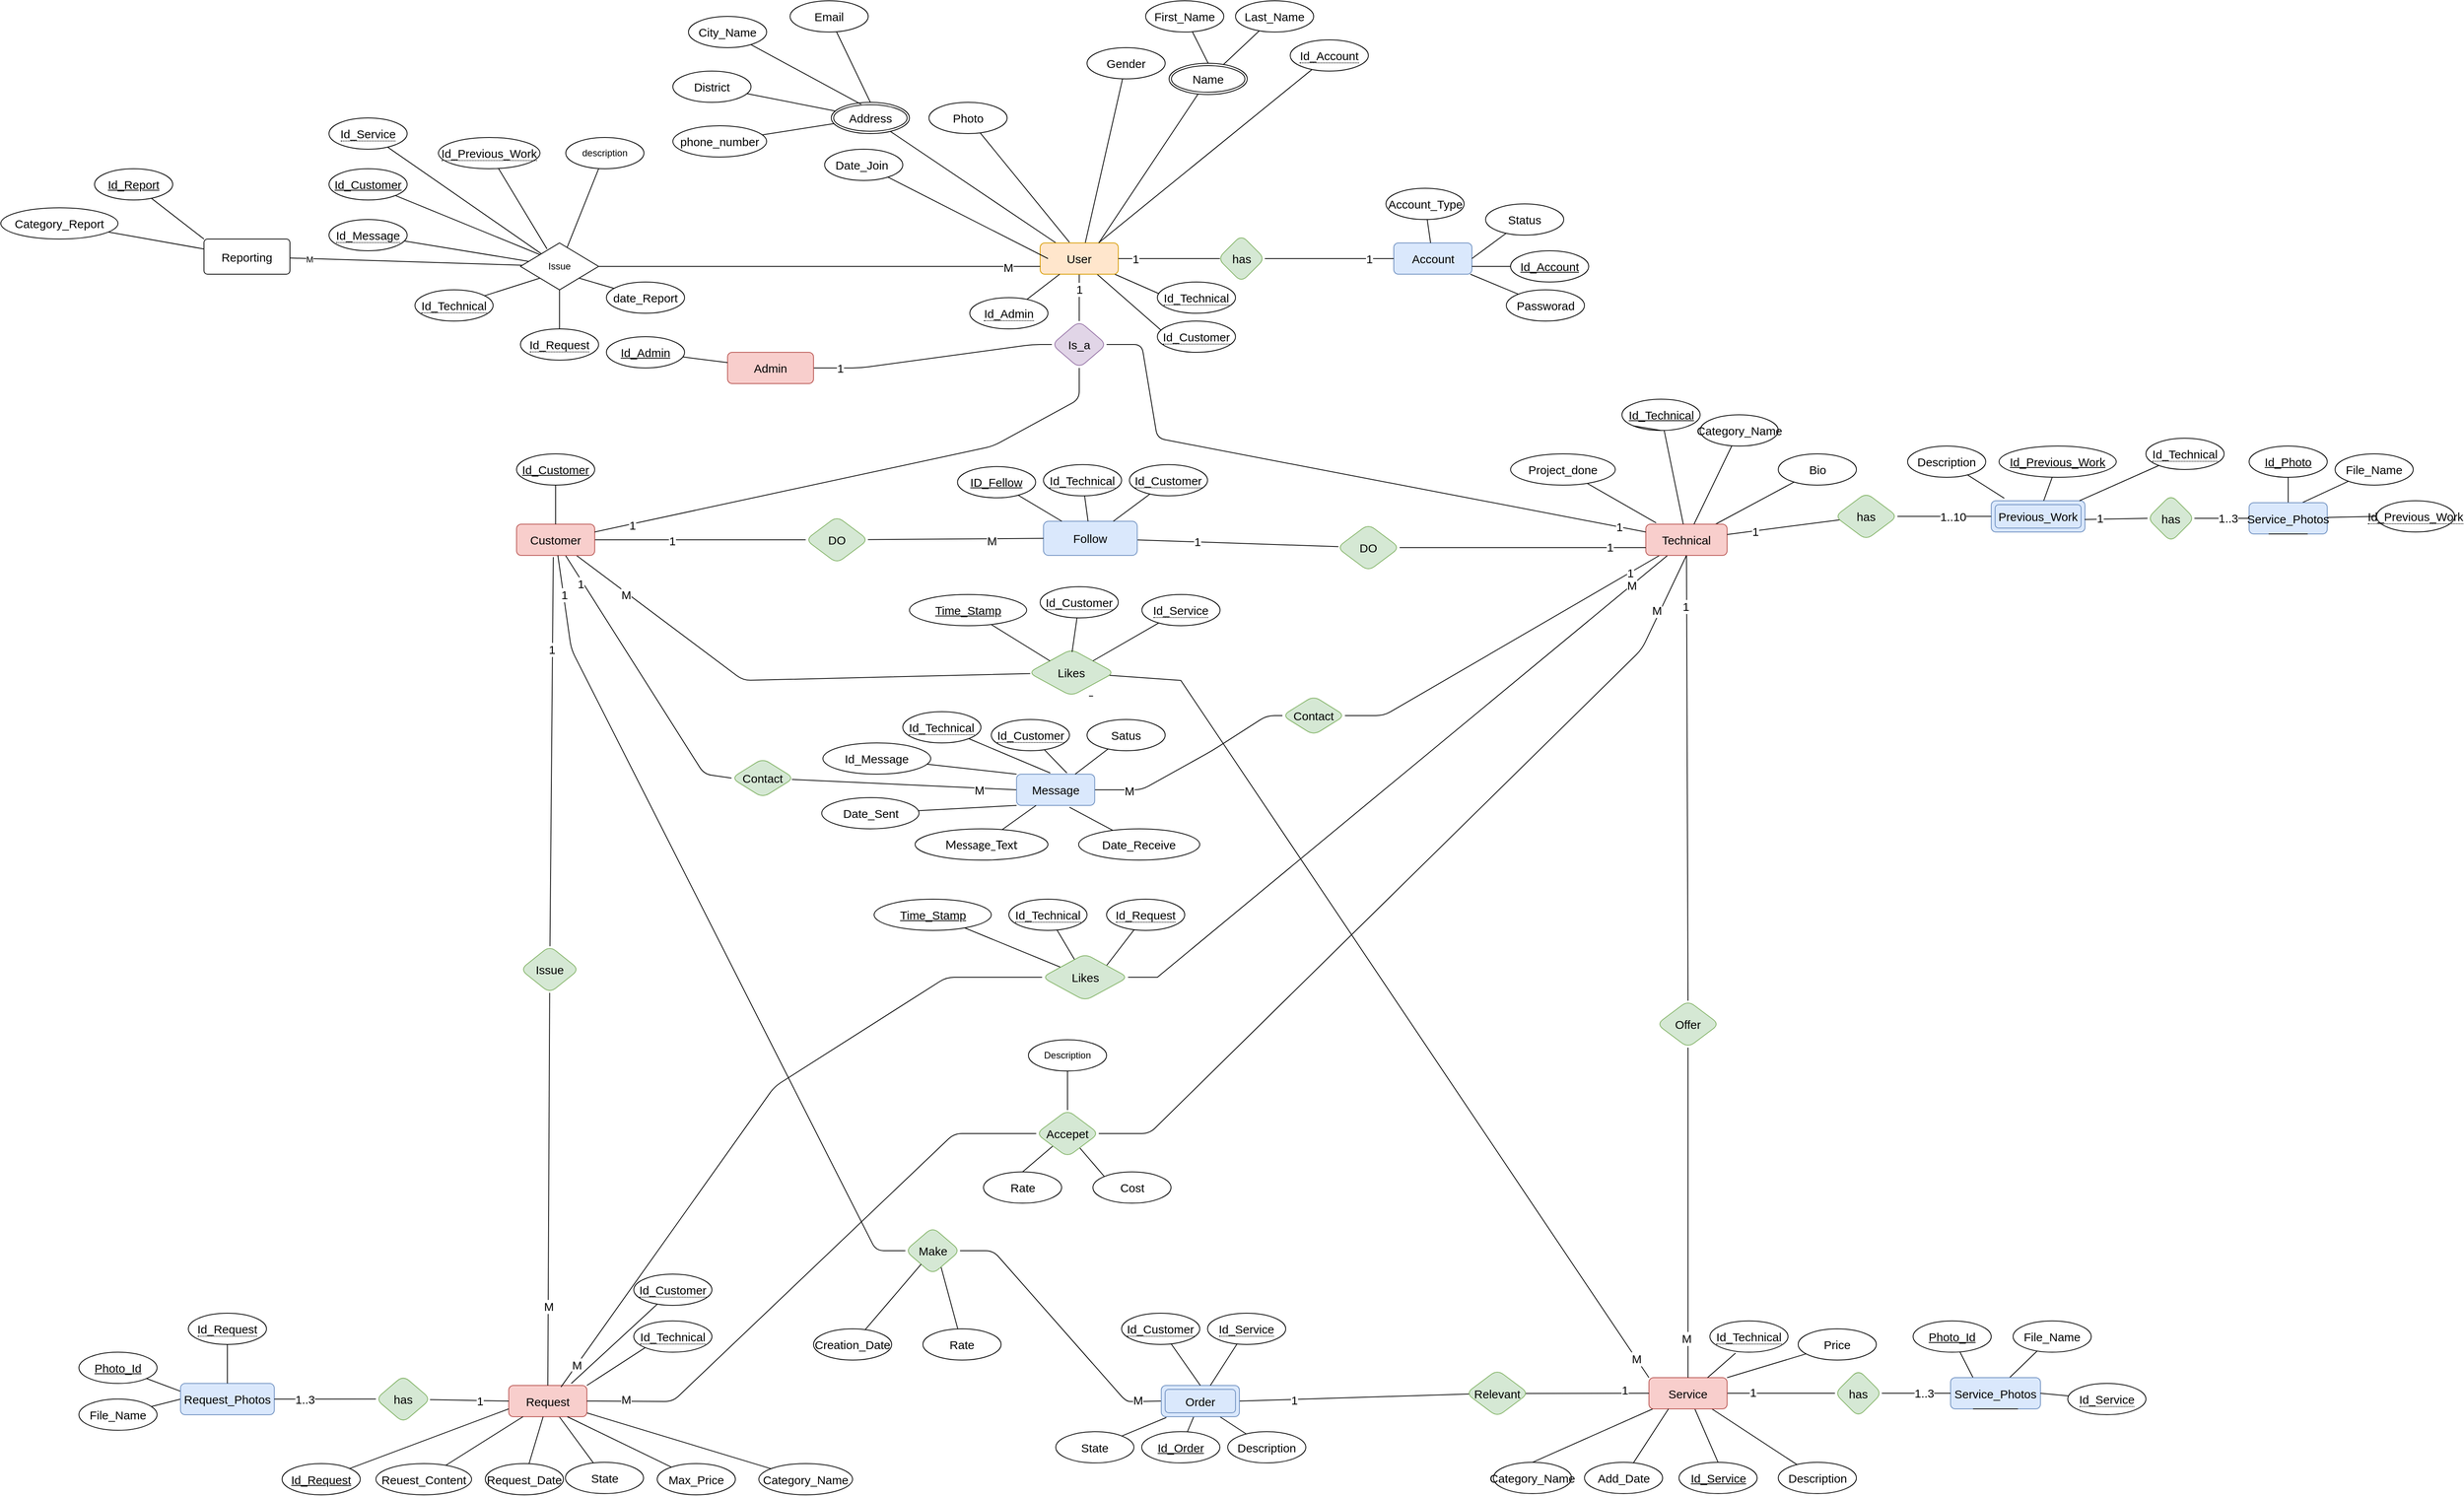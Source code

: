 <mxfile version="20.8.16" type="device"><diagram name="Page-1" id="udoSVqvxU4enyipTyZjl"><mxGraphModel dx="4994" dy="3584" grid="1" gridSize="10" guides="1" tooltips="1" connect="1" arrows="1" fold="1" page="1" pageScale="1" pageWidth="850" pageHeight="1100" background="none" math="0" shadow="0"><root><mxCell id="0"/><mxCell id="1" parent="0"/><mxCell id="sFzSCylv9VRMNAsMp03g-98" style="edgeStyle=none;rounded=1;orthogonalLoop=1;jettySize=auto;html=1;fontSize=15;endArrow=none;endFill=0;" parent="1" source="ju1xUcI-PjV3D9k1BBS6-4" target="sFzSCylv9VRMNAsMp03g-97" edge="1"><mxGeometry relative="1" as="geometry"><Array as="points"><mxPoint x="500" y="180"/></Array></mxGeometry></mxCell><mxCell id="sFzSCylv9VRMNAsMp03g-110" value="M" style="edgeLabel;html=1;align=center;verticalAlign=middle;resizable=0;points=[];fontSize=15;rounded=1;" parent="sFzSCylv9VRMNAsMp03g-98" vertex="1" connectable="0"><mxGeometry x="-0.475" y="1" relative="1" as="geometry"><mxPoint x="-71" y="-49" as="offset"/></mxGeometry></mxCell><mxCell id="H6xKx07FzTlKQHAUmh5f-7" style="edgeStyle=none;orthogonalLoop=1;jettySize=auto;html=1;entryX=0;entryY=0.5;entryDx=0;entryDy=0;fontSize=15;endArrow=none;endFill=0;rounded=1;" parent="1" source="ju1xUcI-PjV3D9k1BBS6-4" target="H6xKx07FzTlKQHAUmh5f-4" edge="1"><mxGeometry relative="1" as="geometry"/></mxCell><mxCell id="H6xKx07FzTlKQHAUmh5f-14" value="1" style="edgeLabel;html=1;align=center;verticalAlign=middle;resizable=0;points=[];fontSize=15;rounded=1;" parent="H6xKx07FzTlKQHAUmh5f-7" vertex="1" connectable="0"><mxGeometry x="-0.272" y="-1" relative="1" as="geometry"><mxPoint as="offset"/></mxGeometry></mxCell><mxCell id="TdsYqDhiqOXNYM15xxa6-9" style="edgeStyle=none;rounded=1;orthogonalLoop=1;jettySize=auto;html=1;entryX=0;entryY=0.5;entryDx=0;entryDy=0;endArrow=none;endFill=0;fontSize=15;" parent="1" source="ju1xUcI-PjV3D9k1BBS6-4" target="TdsYqDhiqOXNYM15xxa6-4" edge="1"><mxGeometry relative="1" as="geometry"><mxPoint x="467.429" y="330.0" as="targetPoint"/><Array as="points"><mxPoint x="450" y="300"/></Array></mxGeometry></mxCell><mxCell id="ju1xUcI-PjV3D9k1BBS6-4" value="Customer" style="whiteSpace=wrap;html=1;align=center;fillColor=#f8cecc;strokeColor=#b85450;rounded=1;fontSize=15;" parent="1" vertex="1"><mxGeometry x="210" y="-20" width="100" height="40" as="geometry"/></mxCell><mxCell id="sFzSCylv9VRMNAsMp03g-18" style="edgeStyle=none;rounded=1;orthogonalLoop=1;jettySize=auto;html=1;fontSize=15;endArrow=none;endFill=0;" parent="1" source="ju1xUcI-PjV3D9k1BBS6-5" target="sFzSCylv9VRMNAsMp03g-5" edge="1"><mxGeometry relative="1" as="geometry"/></mxCell><mxCell id="H6xKx07FzTlKQHAUmh5f-88" style="edgeStyle=none;orthogonalLoop=1;jettySize=auto;html=1;entryX=0.5;entryY=0;entryDx=0;entryDy=0;fontSize=15;endArrow=none;endFill=0;rounded=1;" parent="1" source="ju1xUcI-PjV3D9k1BBS6-5" target="ju1xUcI-PjV3D9k1BBS6-75" edge="1"><mxGeometry relative="1" as="geometry"/></mxCell><mxCell id="H6xKx07FzTlKQHAUmh5f-89" value="1" style="edgeLabel;html=1;align=center;verticalAlign=middle;resizable=0;points=[];fontSize=15;rounded=1;" parent="H6xKx07FzTlKQHAUmh5f-88" vertex="1" connectable="0"><mxGeometry x="-0.774" y="-2" relative="1" as="geometry"><mxPoint as="offset"/></mxGeometry></mxCell><mxCell id="TdsYqDhiqOXNYM15xxa6-41" style="edgeStyle=none;rounded=1;orthogonalLoop=1;jettySize=auto;html=1;fontSize=15;endArrow=none;endFill=0;entryX=1;entryY=0.5;entryDx=0;entryDy=0;" parent="1" source="ju1xUcI-PjV3D9k1BBS6-5" target="TdsYqDhiqOXNYM15xxa6-5" edge="1"><mxGeometry relative="1" as="geometry"><mxPoint x="1374.365" y="150" as="targetPoint"/><Array as="points"><mxPoint x="1320" y="225"/></Array></mxGeometry></mxCell><mxCell id="TdsYqDhiqOXNYM15xxa6-42" value="1" style="edgeLabel;html=1;align=center;verticalAlign=middle;resizable=0;points=[];fontSize=15;rounded=1;" parent="TdsYqDhiqOXNYM15xxa6-41" vertex="1" connectable="0"><mxGeometry x="-0.809" relative="1" as="geometry"><mxPoint as="offset"/></mxGeometry></mxCell><mxCell id="nj1BBGSkgOTiE_8DTcDx-12" style="rounded=0;orthogonalLoop=1;jettySize=auto;html=1;endArrow=none;endFill=0;entryX=1;entryY=0.5;entryDx=0;entryDy=0;" parent="1" source="ju1xUcI-PjV3D9k1BBS6-5" target="nj1BBGSkgOTiE_8DTcDx-11" edge="1"><mxGeometry relative="1" as="geometry"><mxPoint x="1250" y="390" as="targetPoint"/><Array as="points"><mxPoint x="1030" y="560"/></Array></mxGeometry></mxCell><mxCell id="nj1BBGSkgOTiE_8DTcDx-13" value="&lt;font style=&quot;font-size: 15px;&quot;&gt;M&lt;/font&gt;" style="edgeLabel;html=1;align=center;verticalAlign=middle;resizable=0;points=[];" parent="nj1BBGSkgOTiE_8DTcDx-12" vertex="1" connectable="0"><mxGeometry x="-0.865" relative="1" as="geometry"><mxPoint as="offset"/></mxGeometry></mxCell><mxCell id="ju1xUcI-PjV3D9k1BBS6-5" value="Technical" style="whiteSpace=wrap;html=1;align=center;fillColor=#f8cecc;strokeColor=#b85450;rounded=1;fontSize=15;" parent="1" vertex="1"><mxGeometry x="1655.02" y="-20" width="104.02" height="40" as="geometry"/></mxCell><mxCell id="qGwXPC_E-jTzY1cIu15Y-108" style="edgeStyle=none;rounded=1;orthogonalLoop=1;jettySize=auto;html=1;endArrow=none;endFill=0;fontSize=15;" parent="1" source="ju1xUcI-PjV3D9k1BBS6-11" target="qGwXPC_E-jTzY1cIu15Y-106" edge="1"><mxGeometry relative="1" as="geometry"/></mxCell><mxCell id="qGwXPC_E-jTzY1cIu15Y-135" style="rounded=1;orthogonalLoop=1;jettySize=auto;html=1;fontSize=15;endArrow=none;endFill=0;" parent="1" source="ju1xUcI-PjV3D9k1BBS6-11" target="qGwXPC_E-jTzY1cIu15Y-51" edge="1"><mxGeometry relative="1" as="geometry"/></mxCell><mxCell id="H6xKx07FzTlKQHAUmh5f-76" style="edgeStyle=none;orthogonalLoop=1;jettySize=auto;html=1;exitX=1;exitY=0;exitDx=0;exitDy=0;entryX=0;entryY=1;entryDx=0;entryDy=0;fontSize=15;endArrow=none;endFill=0;rounded=1;" parent="1" source="ju1xUcI-PjV3D9k1BBS6-11" target="H6xKx07FzTlKQHAUmh5f-75" edge="1"><mxGeometry relative="1" as="geometry"/></mxCell><mxCell id="ju1xUcI-PjV3D9k1BBS6-11" value="Request" style="whiteSpace=wrap;html=1;align=center;rounded=1;fillColor=#f8cecc;strokeColor=#b85450;fontSize=15;" parent="1" vertex="1"><mxGeometry x="200" y="1082.5" width="100" height="40" as="geometry"/></mxCell><mxCell id="vuJcNElHYG3YIVHx2DhN-2" style="edgeStyle=none;rounded=1;orthogonalLoop=1;jettySize=auto;html=1;endArrow=none;endFill=0;fontSize=15;" parent="1" source="ju1xUcI-PjV3D9k1BBS6-12" target="ju1xUcI-PjV3D9k1BBS6-11" edge="1"><mxGeometry relative="1" as="geometry"/></mxCell><mxCell id="ju1xUcI-PjV3D9k1BBS6-12" value="Reuest_Content" style="ellipse;whiteSpace=wrap;html=1;align=center;rounded=1;fontSize=15;" parent="1" vertex="1"><mxGeometry x="30" y="1182.5" width="122.5" height="40" as="geometry"/></mxCell><mxCell id="qGwXPC_E-jTzY1cIu15Y-37" style="edgeStyle=none;rounded=1;orthogonalLoop=1;jettySize=auto;html=1;endArrow=none;endFill=0;fontSize=15;" parent="1" source="ju1xUcI-PjV3D9k1BBS6-14" target="ju1xUcI-PjV3D9k1BBS6-11" edge="1"><mxGeometry relative="1" as="geometry"/></mxCell><mxCell id="ju1xUcI-PjV3D9k1BBS6-14" value="Request_Date" style="ellipse;whiteSpace=wrap;html=1;align=center;rounded=1;fontSize=15;" parent="1" vertex="1"><mxGeometry x="170" y="1182.5" width="100" height="40" as="geometry"/></mxCell><mxCell id="sFzSCylv9VRMNAsMp03g-20" style="edgeStyle=none;rounded=1;orthogonalLoop=1;jettySize=auto;html=1;fontSize=15;endArrow=none;endFill=0;" parent="1" source="ju1xUcI-PjV3D9k1BBS6-23" target="ju1xUcI-PjV3D9k1BBS6-5" edge="1"><mxGeometry relative="1" as="geometry"/></mxCell><mxCell id="ju1xUcI-PjV3D9k1BBS6-23" value="Category_Name" style="ellipse;whiteSpace=wrap;html=1;align=center;rounded=1;fontSize=15;" parent="1" vertex="1"><mxGeometry x="1724.53" y="-160" width="100" height="40" as="geometry"/></mxCell><mxCell id="qGwXPC_E-jTzY1cIu15Y-25" style="edgeStyle=none;rounded=1;orthogonalLoop=1;jettySize=auto;html=1;endArrow=none;endFill=0;fontSize=15;" parent="1" source="ju1xUcI-PjV3D9k1BBS6-30" target="qGwXPC_E-jTzY1cIu15Y-1" edge="1"><mxGeometry relative="1" as="geometry"/></mxCell><mxCell id="ju1xUcI-PjV3D9k1BBS6-30" value="Address" style="ellipse;shape=doubleEllipse;margin=3;whiteSpace=wrap;html=1;align=center;rounded=1;fontSize=15;" parent="1" vertex="1"><mxGeometry x="612.75" y="-560" width="100" height="40" as="geometry"/></mxCell><mxCell id="nj1BBGSkgOTiE_8DTcDx-21" style="edgeStyle=none;rounded=0;orthogonalLoop=1;jettySize=auto;html=1;fontSize=15;endArrow=none;endFill=0;" parent="1" source="ju1xUcI-PjV3D9k1BBS6-31" target="ju1xUcI-PjV3D9k1BBS6-30" edge="1"><mxGeometry relative="1" as="geometry"/></mxCell><mxCell id="ju1xUcI-PjV3D9k1BBS6-31" value="District" style="ellipse;whiteSpace=wrap;html=1;align=center;rounded=1;fontSize=15;" parent="1" vertex="1"><mxGeometry x="410" y="-600" width="100" height="40" as="geometry"/></mxCell><mxCell id="sFzSCylv9VRMNAsMp03g-43" style="edgeStyle=none;rounded=1;orthogonalLoop=1;jettySize=auto;html=1;fontSize=15;endArrow=none;endFill=0;" parent="1" source="ju1xUcI-PjV3D9k1BBS6-32" edge="1"><mxGeometry relative="1" as="geometry"><mxPoint x="650.853" y="-557.513" as="targetPoint"/></mxGeometry></mxCell><mxCell id="ju1xUcI-PjV3D9k1BBS6-32" value="City_Name" style="ellipse;whiteSpace=wrap;html=1;align=center;rounded=1;fontSize=15;" parent="1" vertex="1"><mxGeometry x="430" y="-670" width="100" height="40" as="geometry"/></mxCell><mxCell id="ju1xUcI-PjV3D9k1BBS6-63" style="edgeStyle=none;rounded=1;orthogonalLoop=1;jettySize=auto;html=1;entryX=0.5;entryY=0;entryDx=0;entryDy=0;startArrow=none;startFill=0;endArrow=none;endFill=0;fontSize=15;" parent="1" source="ju1xUcI-PjV3D9k1BBS6-59" target="ju1xUcI-PjV3D9k1BBS6-11" edge="1"><mxGeometry relative="1" as="geometry"/></mxCell><mxCell id="vuJcNElHYG3YIVHx2DhN-100" value="&lt;font style=&quot;font-size: 15px;&quot;&gt;M&lt;/font&gt;" style="edgeLabel;html=1;align=center;verticalAlign=middle;resizable=0;points=[];fontSize=15;rounded=1;" parent="ju1xUcI-PjV3D9k1BBS6-63" vertex="1" connectable="0"><mxGeometry x="0.623" y="-1" relative="1" as="geometry"><mxPoint x="1" y="-7" as="offset"/></mxGeometry></mxCell><mxCell id="qGwXPC_E-jTzY1cIu15Y-109" style="edgeStyle=none;rounded=1;orthogonalLoop=1;jettySize=auto;html=1;entryX=0.47;entryY=1.053;entryDx=0;entryDy=0;endArrow=none;endFill=0;entryPerimeter=0;fontSize=15;" parent="1" source="ju1xUcI-PjV3D9k1BBS6-59" target="ju1xUcI-PjV3D9k1BBS6-4" edge="1"><mxGeometry relative="1" as="geometry"><mxPoint x="260" y="170" as="targetPoint"/></mxGeometry></mxCell><mxCell id="qGwXPC_E-jTzY1cIu15Y-110" value="&lt;font style=&quot;font-size: 15px;&quot;&gt;1&lt;/font&gt;" style="edgeLabel;html=1;align=center;verticalAlign=middle;resizable=0;points=[];rounded=1;fontSize=15;" parent="qGwXPC_E-jTzY1cIu15Y-109" vertex="1" connectable="0"><mxGeometry x="0.525" y="1" relative="1" as="geometry"><mxPoint as="offset"/></mxGeometry></mxCell><mxCell id="ju1xUcI-PjV3D9k1BBS6-59" value="Issue" style="shape=rhombus;perimeter=rhombusPerimeter;whiteSpace=wrap;html=1;align=center;fillColor=#d5e8d4;strokeColor=#82b366;rounded=1;fontSize=15;" parent="1" vertex="1"><mxGeometry x="215" y="520" width="75" height="60" as="geometry"/></mxCell><mxCell id="qGwXPC_E-jTzY1cIu15Y-71" style="edgeStyle=none;rounded=1;orthogonalLoop=1;jettySize=auto;html=1;entryX=0;entryY=0.5;entryDx=0;entryDy=0;endArrow=none;endFill=0;fontSize=15;" parent="1" source="ju1xUcI-PjV3D9k1BBS6-65" target="qGwXPC_E-jTzY1cIu15Y-69" edge="1"><mxGeometry relative="1" as="geometry"/></mxCell><mxCell id="qGwXPC_E-jTzY1cIu15Y-141" value="1" style="edgeLabel;html=1;align=center;verticalAlign=middle;resizable=0;points=[];fontSize=15;rounded=1;" parent="qGwXPC_E-jTzY1cIu15Y-71" vertex="1" connectable="0"><mxGeometry x="-0.523" y="2" relative="1" as="geometry"><mxPoint as="offset"/></mxGeometry></mxCell><mxCell id="qGwXPC_E-jTzY1cIu15Y-74" style="edgeStyle=none;rounded=1;orthogonalLoop=1;jettySize=auto;html=1;endArrow=none;endFill=0;entryX=0.5;entryY=0;entryDx=0;entryDy=0;fontSize=15;" parent="1" source="ju1xUcI-PjV3D9k1BBS6-65" target="qGwXPC_E-jTzY1cIu15Y-75" edge="1"><mxGeometry relative="1" as="geometry"><mxPoint x="1765" y="1170" as="targetPoint"/></mxGeometry></mxCell><mxCell id="qGwXPC_E-jTzY1cIu15Y-77" style="edgeStyle=none;rounded=1;orthogonalLoop=1;jettySize=auto;html=1;endArrow=none;endFill=0;entryX=0.5;entryY=0;entryDx=0;entryDy=0;fontSize=15;" parent="1" source="ju1xUcI-PjV3D9k1BBS6-65" target="qGwXPC_E-jTzY1cIu15Y-78" edge="1"><mxGeometry relative="1" as="geometry"><mxPoint x="1565" y="1110" as="targetPoint"/></mxGeometry></mxCell><mxCell id="qGwXPC_E-jTzY1cIu15Y-134" style="edgeStyle=none;rounded=1;orthogonalLoop=1;jettySize=auto;html=1;fontSize=15;endArrow=none;endFill=0;" parent="1" source="ju1xUcI-PjV3D9k1BBS6-65" target="ju1xUcI-PjV3D9k1BBS6-70" edge="1"><mxGeometry relative="1" as="geometry"/></mxCell><mxCell id="ju1xUcI-PjV3D9k1BBS6-65" value="Service" style="whiteSpace=wrap;html=1;align=center;rounded=1;fillColor=#f8cecc;strokeColor=#b85450;fontSize=15;" parent="1" vertex="1"><mxGeometry x="1659.04" y="1072.5" width="100" height="40" as="geometry"/></mxCell><mxCell id="ju1xUcI-PjV3D9k1BBS6-70" value="Description" style="ellipse;whiteSpace=wrap;html=1;align=center;rounded=1;fontSize=15;" parent="1" vertex="1"><mxGeometry x="1824.53" y="1180.9" width="100" height="40" as="geometry"/></mxCell><mxCell id="vuJcNElHYG3YIVHx2DhN-6" style="edgeStyle=none;rounded=1;orthogonalLoop=1;jettySize=auto;html=1;entryX=0.75;entryY=1;entryDx=0;entryDy=0;endArrow=none;endFill=0;fontSize=15;" parent="1" source="ju1xUcI-PjV3D9k1BBS6-71" target="ju1xUcI-PjV3D9k1BBS6-11" edge="1"><mxGeometry relative="1" as="geometry"/></mxCell><mxCell id="ju1xUcI-PjV3D9k1BBS6-71" value="Max_Price" style="ellipse;whiteSpace=wrap;html=1;align=center;rounded=1;fontSize=15;" parent="1" vertex="1"><mxGeometry x="390" y="1182.5" width="100" height="40" as="geometry"/></mxCell><mxCell id="vuJcNElHYG3YIVHx2DhN-42" style="edgeStyle=none;rounded=1;orthogonalLoop=1;jettySize=auto;html=1;entryX=1;entryY=0;entryDx=0;entryDy=0;endArrow=none;endFill=0;fontSize=15;" parent="1" source="ju1xUcI-PjV3D9k1BBS6-72" target="ju1xUcI-PjV3D9k1BBS6-65" edge="1"><mxGeometry relative="1" as="geometry"/></mxCell><mxCell id="ju1xUcI-PjV3D9k1BBS6-72" value="Price" style="ellipse;whiteSpace=wrap;html=1;align=center;rounded=1;fontSize=15;" parent="1" vertex="1"><mxGeometry x="1850" y="1010" width="100" height="40" as="geometry"/></mxCell><mxCell id="vuJcNElHYG3YIVHx2DhN-38" style="edgeStyle=none;rounded=1;orthogonalLoop=1;jettySize=auto;html=1;entryX=0.25;entryY=1;entryDx=0;entryDy=0;endArrow=none;endFill=0;fontSize=15;" parent="1" source="ju1xUcI-PjV3D9k1BBS6-74" target="ju1xUcI-PjV3D9k1BBS6-65" edge="1"><mxGeometry relative="1" as="geometry"/></mxCell><mxCell id="ju1xUcI-PjV3D9k1BBS6-74" value="Add_Date" style="ellipse;whiteSpace=wrap;html=1;align=center;rounded=1;fontSize=15;" parent="1" vertex="1"><mxGeometry x="1576.54" y="1180.9" width="100" height="40" as="geometry"/></mxCell><mxCell id="H6xKx07FzTlKQHAUmh5f-87" style="edgeStyle=none;orthogonalLoop=1;jettySize=auto;html=1;entryX=0.5;entryY=0;entryDx=0;entryDy=0;fontSize=15;endArrow=none;endFill=0;rounded=1;" parent="1" source="ju1xUcI-PjV3D9k1BBS6-75" target="ju1xUcI-PjV3D9k1BBS6-65" edge="1"><mxGeometry relative="1" as="geometry"/></mxCell><mxCell id="H6xKx07FzTlKQHAUmh5f-90" value="M" style="edgeLabel;html=1;align=center;verticalAlign=middle;resizable=0;points=[];fontSize=15;rounded=1;" parent="H6xKx07FzTlKQHAUmh5f-87" vertex="1" connectable="0"><mxGeometry x="0.76" y="-2" relative="1" as="geometry"><mxPoint as="offset"/></mxGeometry></mxCell><mxCell id="ju1xUcI-PjV3D9k1BBS6-75" value="Offer" style="shape=rhombus;perimeter=rhombusPerimeter;whiteSpace=wrap;html=1;align=center;fillColor=#d5e8d4;strokeColor=#82b366;rounded=1;fontSize=15;" parent="1" vertex="1"><mxGeometry x="1669.04" y="590" width="80" height="60" as="geometry"/></mxCell><mxCell id="qGwXPC_E-jTzY1cIu15Y-38" style="edgeStyle=none;rounded=1;orthogonalLoop=1;jettySize=auto;html=1;entryX=0;entryY=0.75;entryDx=0;entryDy=0;endArrow=none;endFill=0;fontSize=15;" parent="1" source="ju1xUcI-PjV3D9k1BBS6-87" target="ju1xUcI-PjV3D9k1BBS6-11" edge="1"><mxGeometry relative="1" as="geometry"/></mxCell><mxCell id="ju1xUcI-PjV3D9k1BBS6-87" value="Id_Request" style="ellipse;whiteSpace=wrap;html=1;align=center;fontStyle=4;rounded=1;fontSize=15;" parent="1" vertex="1"><mxGeometry x="-90" y="1182.5" width="100" height="40" as="geometry"/></mxCell><mxCell id="sFzSCylv9VRMNAsMp03g-19" style="edgeStyle=none;rounded=1;orthogonalLoop=1;jettySize=auto;html=1;fontSize=15;endArrow=none;endFill=0;" parent="1" source="ju1xUcI-PjV3D9k1BBS6-88" target="ju1xUcI-PjV3D9k1BBS6-5" edge="1"><mxGeometry relative="1" as="geometry"/></mxCell><mxCell id="ju1xUcI-PjV3D9k1BBS6-88" value="Id_Technical" style="ellipse;whiteSpace=wrap;html=1;align=center;fontStyle=4;rounded=1;fontSize=15;" parent="1" vertex="1"><mxGeometry x="1624.53" y="-180" width="100" height="40" as="geometry"/></mxCell><mxCell id="vuJcNElHYG3YIVHx2DhN-21" style="edgeStyle=none;rounded=1;orthogonalLoop=1;jettySize=auto;html=1;endArrow=none;endFill=0;fontSize=15;" parent="1" source="ju1xUcI-PjV3D9k1BBS6-89" target="ju1xUcI-PjV3D9k1BBS6-4" edge="1"><mxGeometry relative="1" as="geometry"/></mxCell><mxCell id="ju1xUcI-PjV3D9k1BBS6-89" value="Id_Customer" style="ellipse;whiteSpace=wrap;html=1;align=center;fontStyle=4;rounded=1;fontSize=15;" parent="1" vertex="1"><mxGeometry x="210" y="-110" width="100" height="40" as="geometry"/></mxCell><mxCell id="vuJcNElHYG3YIVHx2DhN-54" style="edgeStyle=none;rounded=1;orthogonalLoop=1;jettySize=auto;html=1;exitX=1;exitY=1;exitDx=0;exitDy=0;endArrow=none;endFill=0;fontSize=15;" parent="1" source="ju1xUcI-PjV3D9k1BBS6-75" target="ju1xUcI-PjV3D9k1BBS6-75" edge="1"><mxGeometry relative="1" as="geometry"/></mxCell><mxCell id="qGwXPC_E-jTzY1cIu15Y-136" style="edgeStyle=none;rounded=1;orthogonalLoop=1;jettySize=auto;html=1;entryX=0;entryY=0.25;entryDx=0;entryDy=0;fontSize=15;endArrow=none;endFill=0;" parent="1" source="vuJcNElHYG3YIVHx2DhN-95" target="qGwXPC_E-jTzY1cIu15Y-39" edge="1"><mxGeometry relative="1" as="geometry"/></mxCell><mxCell id="vuJcNElHYG3YIVHx2DhN-95" value="&lt;font style=&quot;font-size: 15px;&quot;&gt;&lt;u style=&quot;font-size: 15px;&quot;&gt;Photo_Id&lt;/u&gt;&lt;/font&gt;" style="ellipse;whiteSpace=wrap;html=1;align=center;rounded=1;fontSize=15;" parent="1" vertex="1"><mxGeometry x="-350" y="1039.93" width="100" height="40" as="geometry"/></mxCell><mxCell id="qGwXPC_E-jTzY1cIu15Y-41" style="edgeStyle=none;rounded=1;orthogonalLoop=1;jettySize=auto;html=1;entryX=0;entryY=0.5;entryDx=0;entryDy=0;endArrow=none;endFill=0;fontSize=15;" parent="1" source="vuJcNElHYG3YIVHx2DhN-96" target="qGwXPC_E-jTzY1cIu15Y-39" edge="1"><mxGeometry relative="1" as="geometry"/></mxCell><mxCell id="vuJcNElHYG3YIVHx2DhN-96" value="&lt;span style=&quot;font-size: 15px;&quot;&gt;File_Name&lt;/span&gt;" style="ellipse;whiteSpace=wrap;html=1;align=center;rounded=1;fontSize=15;" parent="1" vertex="1"><mxGeometry x="-350" y="1099.93" width="100" height="40" as="geometry"/></mxCell><mxCell id="qGwXPC_E-jTzY1cIu15Y-12" style="edgeStyle=none;rounded=1;orthogonalLoop=1;jettySize=auto;html=1;entryX=0.5;entryY=0;entryDx=0;entryDy=0;endArrow=none;endFill=0;fontSize=15;" parent="1" source="qGwXPC_E-jTzY1cIu15Y-1" target="qGwXPC_E-jTzY1cIu15Y-3" edge="1"><mxGeometry relative="1" as="geometry"/></mxCell><mxCell id="qGwXPC_E-jTzY1cIu15Y-22" value="&lt;font style=&quot;font-size: 15px;&quot;&gt;1&lt;/font&gt;" style="edgeLabel;html=1;align=center;verticalAlign=middle;resizable=0;points=[];rounded=1;fontSize=15;" parent="qGwXPC_E-jTzY1cIu15Y-12" vertex="1" connectable="0"><mxGeometry x="-0.795" relative="1" as="geometry"><mxPoint y="13" as="offset"/></mxGeometry></mxCell><mxCell id="H6xKx07FzTlKQHAUmh5f-25" style="edgeStyle=none;orthogonalLoop=1;jettySize=auto;html=1;fontSize=15;endArrow=none;endFill=0;rounded=1;" parent="1" source="qGwXPC_E-jTzY1cIu15Y-1" target="H6xKx07FzTlKQHAUmh5f-28" edge="1"><mxGeometry relative="1" as="geometry"><mxPoint x="1054.645" y="-294.142" as="targetPoint"/></mxGeometry></mxCell><mxCell id="H6xKx07FzTlKQHAUmh5f-32" style="edgeStyle=none;orthogonalLoop=1;jettySize=auto;html=1;entryX=0.017;entryY=0.369;entryDx=0;entryDy=0;entryPerimeter=0;fontSize=15;endArrow=none;endFill=0;rounded=1;" parent="1" source="qGwXPC_E-jTzY1cIu15Y-1" target="H6xKx07FzTlKQHAUmh5f-31" edge="1"><mxGeometry relative="1" as="geometry"/></mxCell><mxCell id="H6xKx07FzTlKQHAUmh5f-34" style="edgeStyle=none;orthogonalLoop=1;jettySize=auto;html=1;entryX=0.052;entryY=0.302;entryDx=0;entryDy=0;entryPerimeter=0;fontSize=15;endArrow=none;endFill=0;rounded=1;" parent="1" source="qGwXPC_E-jTzY1cIu15Y-1" target="H6xKx07FzTlKQHAUmh5f-33" edge="1"><mxGeometry relative="1" as="geometry"/></mxCell><mxCell id="qGwXPC_E-jTzY1cIu15Y-1" value="User" style="whiteSpace=wrap;html=1;align=center;fillColor=#ffe6cc;strokeColor=#d79b00;rounded=1;fontSize=15;" parent="1" vertex="1"><mxGeometry x="880" y="-380" width="100" height="40" as="geometry"/></mxCell><mxCell id="H6xKx07FzTlKQHAUmh5f-91" style="edgeStyle=none;orthogonalLoop=1;jettySize=auto;html=1;exitX=1;exitY=0.5;exitDx=0;exitDy=0;fontSize=15;endArrow=none;endFill=0;rounded=1;" parent="1" source="qGwXPC_E-jTzY1cIu15Y-3" target="ju1xUcI-PjV3D9k1BBS6-5" edge="1"><mxGeometry relative="1" as="geometry"><Array as="points"><mxPoint x="1010" y="-250"/><mxPoint x="1030" y="-130"/></Array></mxGeometry></mxCell><mxCell id="H6xKx07FzTlKQHAUmh5f-92" value="1" style="edgeLabel;html=1;align=center;verticalAlign=middle;resizable=0;points=[];fontSize=15;rounded=1;" parent="H6xKx07FzTlKQHAUmh5f-91" vertex="1" connectable="0"><mxGeometry x="0.916" y="1" relative="1" as="geometry"><mxPoint x="-1" as="offset"/></mxGeometry></mxCell><mxCell id="H6xKx07FzTlKQHAUmh5f-93" style="edgeStyle=none;orthogonalLoop=1;jettySize=auto;html=1;entryX=1;entryY=0.25;entryDx=0;entryDy=0;fontSize=15;endArrow=none;endFill=0;rounded=1;" parent="1" source="qGwXPC_E-jTzY1cIu15Y-3" target="ju1xUcI-PjV3D9k1BBS6-4" edge="1"><mxGeometry relative="1" as="geometry"><Array as="points"><mxPoint x="930" y="-180"/><mxPoint x="820" y="-120"/></Array></mxGeometry></mxCell><mxCell id="H6xKx07FzTlKQHAUmh5f-94" value="1" style="edgeLabel;html=1;align=center;verticalAlign=middle;resizable=0;points=[];fontSize=15;rounded=1;" parent="H6xKx07FzTlKQHAUmh5f-93" vertex="1" connectable="0"><mxGeometry x="0.858" y="1" relative="1" as="geometry"><mxPoint as="offset"/></mxGeometry></mxCell><mxCell id="TdsYqDhiqOXNYM15xxa6-65" value="1" style="edgeStyle=none;rounded=1;orthogonalLoop=1;jettySize=auto;html=1;fontSize=15;endArrow=none;endFill=0;entryX=1;entryY=0.5;entryDx=0;entryDy=0;" parent="1" source="qGwXPC_E-jTzY1cIu15Y-3" target="TdsYqDhiqOXNYM15xxa6-66" edge="1"><mxGeometry x="0.783" relative="1" as="geometry"><mxPoint x="556.836" y="-222.764" as="targetPoint"/><Array as="points"><mxPoint x="870" y="-250"/><mxPoint x="650" y="-220"/><mxPoint x="600" y="-220"/></Array><mxPoint as="offset"/></mxGeometry></mxCell><mxCell id="qGwXPC_E-jTzY1cIu15Y-3" value="Is_a" style="shape=rhombus;perimeter=rhombusPerimeter;whiteSpace=wrap;html=1;align=center;fillColor=#e1d5e7;strokeColor=#9673a6;rounded=1;fontSize=15;" parent="1" vertex="1"><mxGeometry x="895" y="-280" width="70" height="60" as="geometry"/></mxCell><mxCell id="nj1BBGSkgOTiE_8DTcDx-20" style="edgeStyle=none;rounded=0;orthogonalLoop=1;jettySize=auto;html=1;fontSize=15;endArrow=none;endFill=0;" parent="1" source="qGwXPC_E-jTzY1cIu15Y-7" target="ju1xUcI-PjV3D9k1BBS6-30" edge="1"><mxGeometry relative="1" as="geometry"/></mxCell><mxCell id="qGwXPC_E-jTzY1cIu15Y-7" value="phone_number" style="ellipse;whiteSpace=wrap;html=1;align=center;rounded=1;fontSize=15;" parent="1" vertex="1"><mxGeometry x="410" y="-530" width="120" height="40" as="geometry"/></mxCell><mxCell id="Qv_FP7tJTf7DTH9EWht4-21" style="edgeStyle=none;rounded=0;orthogonalLoop=1;jettySize=auto;html=1;entryX=0.5;entryY=0;entryDx=0;entryDy=0;endArrow=none;endFill=0;" edge="1" parent="1" source="qGwXPC_E-jTzY1cIu15Y-8" target="ju1xUcI-PjV3D9k1BBS6-30"><mxGeometry relative="1" as="geometry"/></mxCell><mxCell id="qGwXPC_E-jTzY1cIu15Y-8" value="Email" style="ellipse;whiteSpace=wrap;html=1;align=center;rounded=1;fontSize=15;" parent="1" vertex="1"><mxGeometry x="560" y="-690" width="100" height="40" as="geometry"/></mxCell><mxCell id="Qv_FP7tJTf7DTH9EWht4-2" style="rounded=0;orthogonalLoop=1;jettySize=auto;html=1;endArrow=none;endFill=0;" edge="1" parent="1" source="qGwXPC_E-jTzY1cIu15Y-14" target="sFzSCylv9VRMNAsMp03g-40"><mxGeometry relative="1" as="geometry"/></mxCell><mxCell id="qGwXPC_E-jTzY1cIu15Y-14" value="Account" style="whiteSpace=wrap;html=1;align=center;fillColor=#dae8fc;strokeColor=#6c8ebf;rounded=1;fontSize=15;" parent="1" vertex="1"><mxGeometry x="1332.5" y="-380" width="100" height="40" as="geometry"/></mxCell><mxCell id="qGwXPC_E-jTzY1cIu15Y-18" style="edgeStyle=none;rounded=1;orthogonalLoop=1;jettySize=auto;html=1;endArrow=none;endFill=0;exitX=1;exitY=0.5;exitDx=0;exitDy=0;fontSize=15;" parent="1" source="qGwXPC_E-jTzY1cIu15Y-16" target="qGwXPC_E-jTzY1cIu15Y-14" edge="1"><mxGeometry relative="1" as="geometry"><mxPoint x="1250" y="-360" as="sourcePoint"/></mxGeometry></mxCell><mxCell id="qGwXPC_E-jTzY1cIu15Y-127" value="1" style="edgeLabel;html=1;align=center;verticalAlign=middle;resizable=0;points=[];fontSize=15;rounded=1;" parent="qGwXPC_E-jTzY1cIu15Y-18" vertex="1" connectable="0"><mxGeometry x="0.613" y="1" relative="1" as="geometry"><mxPoint y="1" as="offset"/></mxGeometry></mxCell><mxCell id="qGwXPC_E-jTzY1cIu15Y-123" style="edgeStyle=none;rounded=1;orthogonalLoop=1;jettySize=auto;html=1;endArrow=none;endFill=0;fontSize=15;" parent="1" target="qGwXPC_E-jTzY1cIu15Y-1" edge="1"><mxGeometry relative="1" as="geometry"><mxPoint x="1110" y="-360" as="sourcePoint"/></mxGeometry></mxCell><mxCell id="qGwXPC_E-jTzY1cIu15Y-126" value="1" style="edgeLabel;html=1;align=center;verticalAlign=middle;resizable=0;points=[];fontSize=15;rounded=1;" parent="qGwXPC_E-jTzY1cIu15Y-123" vertex="1" connectable="0"><mxGeometry x="0.665" relative="1" as="geometry"><mxPoint as="offset"/></mxGeometry></mxCell><mxCell id="qGwXPC_E-jTzY1cIu15Y-16" value="has" style="shape=rhombus;perimeter=rhombusPerimeter;whiteSpace=wrap;html=1;align=center;fillColor=#d5e8d4;strokeColor=#82b366;rounded=1;fontSize=15;" parent="1" vertex="1"><mxGeometry x="1107.5" y="-390" width="60" height="60" as="geometry"/></mxCell><mxCell id="qGwXPC_E-jTzY1cIu15Y-131" style="edgeStyle=none;rounded=1;orthogonalLoop=1;jettySize=auto;html=1;entryX=0.5;entryY=0;entryDx=0;entryDy=0;fontSize=15;endArrow=none;endFill=0;" parent="1" source="qGwXPC_E-jTzY1cIu15Y-33" target="qGwXPC_E-jTzY1cIu15Y-56" edge="1"><mxGeometry relative="1" as="geometry"/></mxCell><mxCell id="qGwXPC_E-jTzY1cIu15Y-133" style="edgeStyle=none;rounded=1;orthogonalLoop=1;jettySize=auto;html=1;entryX=0;entryY=0;entryDx=0;entryDy=0;fontSize=15;endArrow=none;endFill=0;" parent="1" source="qGwXPC_E-jTzY1cIu15Y-33" target="qGwXPC_E-jTzY1cIu15Y-59" edge="1"><mxGeometry relative="1" as="geometry"/></mxCell><mxCell id="H6xKx07FzTlKQHAUmh5f-110" style="edgeStyle=none;orthogonalLoop=1;jettySize=auto;html=1;exitX=0;exitY=0.5;exitDx=0;exitDy=0;entryX=1;entryY=0.5;entryDx=0;entryDy=0;fontSize=15;endArrow=none;endFill=0;rounded=1;" parent="1" source="qGwXPC_E-jTzY1cIu15Y-33" target="ju1xUcI-PjV3D9k1BBS6-11" edge="1"><mxGeometry relative="1" as="geometry"><Array as="points"><mxPoint x="770" y="760"/><mxPoint x="410" y="1103"/></Array></mxGeometry></mxCell><mxCell id="H6xKx07FzTlKQHAUmh5f-111" value="M" style="edgeLabel;html=1;align=center;verticalAlign=middle;resizable=0;points=[];fontSize=15;rounded=1;" parent="H6xKx07FzTlKQHAUmh5f-110" vertex="1" connectable="0"><mxGeometry x="0.846" y="3" relative="1" as="geometry"><mxPoint x="-5" y="-6" as="offset"/></mxGeometry></mxCell><mxCell id="H6xKx07FzTlKQHAUmh5f-112" style="edgeStyle=none;orthogonalLoop=1;jettySize=auto;html=1;exitX=1;exitY=0.5;exitDx=0;exitDy=0;entryX=0.5;entryY=1;entryDx=0;entryDy=0;fontSize=15;endArrow=none;endFill=0;rounded=1;" parent="1" source="qGwXPC_E-jTzY1cIu15Y-33" target="ju1xUcI-PjV3D9k1BBS6-5" edge="1"><mxGeometry relative="1" as="geometry"><Array as="points"><mxPoint x="1020" y="760"/><mxPoint x="1650" y="140"/></Array></mxGeometry></mxCell><mxCell id="H6xKx07FzTlKQHAUmh5f-113" value="M" style="edgeLabel;html=1;align=center;verticalAlign=middle;resizable=0;points=[];fontSize=15;rounded=1;" parent="H6xKx07FzTlKQHAUmh5f-112" vertex="1" connectable="0"><mxGeometry x="0.825" y="-2" relative="1" as="geometry"><mxPoint x="1" y="-17" as="offset"/></mxGeometry></mxCell><mxCell id="qGwXPC_E-jTzY1cIu15Y-33" value="Accepet" style="shape=rhombus;perimeter=rhombusPerimeter;whiteSpace=wrap;html=1;align=center;rounded=1;fillColor=#d5e8d4;strokeColor=#82b366;fontSize=15;" parent="1" vertex="1"><mxGeometry x="875" y="730" width="80" height="60" as="geometry"/></mxCell><mxCell id="qGwXPC_E-jTzY1cIu15Y-34" style="edgeStyle=none;rounded=1;orthogonalLoop=1;jettySize=auto;html=1;entryX=1;entryY=0.5;entryDx=0;entryDy=0;endArrow=none;endFill=0;fontSize=15;" parent="1" source="qGwXPC_E-jTzY1cIu15Y-33" target="qGwXPC_E-jTzY1cIu15Y-33" edge="1"><mxGeometry relative="1" as="geometry"/></mxCell><mxCell id="qGwXPC_E-jTzY1cIu15Y-39" value="Request_Photos" style="whiteSpace=wrap;html=1;align=center;rounded=1;fontSize=15;fillColor=#dae8fc;strokeColor=#6c8ebf;" parent="1" vertex="1"><mxGeometry x="-220" y="1079.93" width="120" height="40.07" as="geometry"/></mxCell><mxCell id="H6xKx07FzTlKQHAUmh5f-118" style="edgeStyle=none;orthogonalLoop=1;jettySize=auto;html=1;entryX=0;entryY=0.5;entryDx=0;entryDy=0;fontSize=15;endArrow=none;endFill=0;rounded=1;" parent="1" source="qGwXPC_E-jTzY1cIu15Y-42" target="ju1xUcI-PjV3D9k1BBS6-11" edge="1"><mxGeometry relative="1" as="geometry"/></mxCell><mxCell id="H6xKx07FzTlKQHAUmh5f-120" value="1" style="edgeLabel;html=1;align=center;verticalAlign=middle;resizable=0;points=[];fontSize=15;rounded=1;" parent="H6xKx07FzTlKQHAUmh5f-118" vertex="1" connectable="0"><mxGeometry x="0.266" relative="1" as="geometry"><mxPoint as="offset"/></mxGeometry></mxCell><mxCell id="H6xKx07FzTlKQHAUmh5f-119" style="edgeStyle=none;orthogonalLoop=1;jettySize=auto;html=1;fontSize=15;endArrow=none;endFill=0;rounded=1;" parent="1" source="qGwXPC_E-jTzY1cIu15Y-42" target="qGwXPC_E-jTzY1cIu15Y-39" edge="1"><mxGeometry relative="1" as="geometry"/></mxCell><mxCell id="H6xKx07FzTlKQHAUmh5f-121" value="1..3" style="edgeLabel;html=1;align=center;verticalAlign=middle;resizable=0;points=[];fontSize=15;rounded=1;" parent="H6xKx07FzTlKQHAUmh5f-119" vertex="1" connectable="0"><mxGeometry x="0.4" relative="1" as="geometry"><mxPoint as="offset"/></mxGeometry></mxCell><mxCell id="qGwXPC_E-jTzY1cIu15Y-42" value="has" style="shape=rhombus;perimeter=rhombusPerimeter;whiteSpace=wrap;html=1;align=center;fillColor=#d5e8d4;strokeColor=#82b366;rounded=1;fontSize=15;" parent="1" vertex="1"><mxGeometry x="30" y="1069.93" width="70" height="60" as="geometry"/></mxCell><mxCell id="qGwXPC_E-jTzY1cIu15Y-51" value="State" style="ellipse;whiteSpace=wrap;html=1;align=center;rounded=1;fontSize=15;" parent="1" vertex="1"><mxGeometry x="272.5" y="1180.9" width="100" height="40" as="geometry"/></mxCell><mxCell id="qGwXPC_E-jTzY1cIu15Y-56" value="Rate" style="ellipse;whiteSpace=wrap;html=1;align=center;rounded=1;fontSize=15;" parent="1" vertex="1"><mxGeometry x="807.5" y="809.17" width="100" height="40" as="geometry"/></mxCell><mxCell id="qGwXPC_E-jTzY1cIu15Y-129" style="edgeStyle=none;rounded=1;orthogonalLoop=1;jettySize=auto;html=1;entryX=0.25;entryY=0;entryDx=0;entryDy=0;fontSize=15;endArrow=none;endFill=0;" parent="1" source="qGwXPC_E-jTzY1cIu15Y-64" target="qGwXPC_E-jTzY1cIu15Y-67" edge="1"><mxGeometry relative="1" as="geometry"/></mxCell><mxCell id="qGwXPC_E-jTzY1cIu15Y-64" value="&lt;font style=&quot;font-size: 15px;&quot;&gt;&lt;u style=&quot;font-size: 15px;&quot;&gt;Photo_Id&lt;/u&gt;&lt;/font&gt;" style="ellipse;whiteSpace=wrap;html=1;align=center;rounded=1;fontSize=15;" parent="1" vertex="1"><mxGeometry x="1997.03" y="999.93" width="100" height="40" as="geometry"/></mxCell><mxCell id="qGwXPC_E-jTzY1cIu15Y-130" style="edgeStyle=none;rounded=1;orthogonalLoop=1;jettySize=auto;html=1;entryX=0.64;entryY=0.046;entryDx=0;entryDy=0;entryPerimeter=0;fontSize=15;endArrow=none;endFill=0;" parent="1" source="qGwXPC_E-jTzY1cIu15Y-66" target="qGwXPC_E-jTzY1cIu15Y-67" edge="1"><mxGeometry relative="1" as="geometry"/></mxCell><mxCell id="qGwXPC_E-jTzY1cIu15Y-66" value="&lt;span style=&quot;font-size: 15px;&quot;&gt;File_Name&lt;/span&gt;" style="ellipse;whiteSpace=wrap;html=1;align=center;rounded=1;fontSize=15;" parent="1" vertex="1"><mxGeometry x="2125" y="999.93" width="100" height="40" as="geometry"/></mxCell><mxCell id="qGwXPC_E-jTzY1cIu15Y-67" value="Service_Photos" style="whiteSpace=wrap;html=1;align=center;rounded=1;fontSize=15;fillColor=#dae8fc;strokeColor=#6c8ebf;" parent="1" vertex="1"><mxGeometry x="2045" y="1072.5" width="115" height="40" as="geometry"/></mxCell><mxCell id="qGwXPC_E-jTzY1cIu15Y-72" style="edgeStyle=none;rounded=1;orthogonalLoop=1;jettySize=auto;html=1;entryX=0;entryY=0.5;entryDx=0;entryDy=0;endArrow=none;endFill=0;fontSize=15;" parent="1" source="qGwXPC_E-jTzY1cIu15Y-69" target="qGwXPC_E-jTzY1cIu15Y-67" edge="1"><mxGeometry relative="1" as="geometry"/></mxCell><mxCell id="qGwXPC_E-jTzY1cIu15Y-142" value="1..3" style="edgeLabel;html=1;align=center;verticalAlign=middle;resizable=0;points=[];fontSize=15;rounded=1;" parent="qGwXPC_E-jTzY1cIu15Y-72" vertex="1" connectable="0"><mxGeometry x="0.268" y="1" relative="1" as="geometry"><mxPoint x="-2" as="offset"/></mxGeometry></mxCell><mxCell id="qGwXPC_E-jTzY1cIu15Y-69" value="has" style="shape=rhombus;perimeter=rhombusPerimeter;whiteSpace=wrap;html=1;align=center;fillColor=#d5e8d4;strokeColor=#82b366;rounded=1;fontSize=15;" parent="1" vertex="1"><mxGeometry x="1897.03" y="1062.5" width="60" height="60" as="geometry"/></mxCell><mxCell id="qGwXPC_E-jTzY1cIu15Y-73" style="edgeStyle=none;rounded=1;orthogonalLoop=1;jettySize=auto;html=1;exitX=0.75;exitY=1;exitDx=0;exitDy=0;entryX=0.25;entryY=1;entryDx=0;entryDy=0;endArrow=none;endFill=0;fontSize=15;" parent="1" source="qGwXPC_E-jTzY1cIu15Y-67" target="qGwXPC_E-jTzY1cIu15Y-67" edge="1"><mxGeometry relative="1" as="geometry"/></mxCell><mxCell id="qGwXPC_E-jTzY1cIu15Y-75" value="&lt;u style=&quot;font-size: 15px;&quot;&gt;Id_Service&lt;/u&gt;" style="ellipse;whiteSpace=wrap;html=1;align=center;rounded=1;fontSize=15;" parent="1" vertex="1"><mxGeometry x="1697.5" y="1180.9" width="100" height="40" as="geometry"/></mxCell><mxCell id="qGwXPC_E-jTzY1cIu15Y-78" value="Category_Name" style="ellipse;whiteSpace=wrap;html=1;align=center;rounded=1;fontSize=15;" parent="1" vertex="1"><mxGeometry x="1460" y="1180.9" width="100" height="40" as="geometry"/></mxCell><mxCell id="qGwXPC_E-jTzY1cIu15Y-121" value="" style="edgeStyle=none;rounded=1;orthogonalLoop=1;jettySize=auto;html=1;endArrow=none;endFill=0;fontSize=15;" parent="1" target="qGwXPC_E-jTzY1cIu15Y-104" edge="1"><mxGeometry relative="1" as="geometry"><mxPoint x="747.5" y="909.82" as="sourcePoint"/></mxGeometry></mxCell><mxCell id="H6xKx07FzTlKQHAUmh5f-114" style="edgeStyle=none;orthogonalLoop=1;jettySize=auto;html=1;exitX=1;exitY=0.5;exitDx=0;exitDy=0;entryX=0;entryY=0.5;entryDx=0;entryDy=0;fontSize=15;endArrow=none;endFill=0;rounded=1;" parent="1" source="qGwXPC_E-jTzY1cIu15Y-79" target="qGwXPC_E-jTzY1cIu15Y-98" edge="1"><mxGeometry relative="1" as="geometry"><Array as="points"><mxPoint x="820" y="910"/><mxPoint x="990" y="1103"/><mxPoint x="1000" y="1103"/><mxPoint x="1010" y="1103"/></Array></mxGeometry></mxCell><mxCell id="H6xKx07FzTlKQHAUmh5f-115" value="M" style="edgeLabel;html=1;align=center;verticalAlign=middle;resizable=0;points=[];fontSize=15;rounded=1;" parent="H6xKx07FzTlKQHAUmh5f-114" vertex="1" connectable="0"><mxGeometry x="0.639" y="1" relative="1" as="geometry"><mxPoint x="25" y="11" as="offset"/></mxGeometry></mxCell><mxCell id="H6xKx07FzTlKQHAUmh5f-116" style="edgeStyle=none;orthogonalLoop=1;jettySize=auto;html=1;exitX=0;exitY=0.5;exitDx=0;exitDy=0;fontSize=15;endArrow=none;endFill=0;rounded=1;" parent="1" source="qGwXPC_E-jTzY1cIu15Y-79" target="ju1xUcI-PjV3D9k1BBS6-4" edge="1"><mxGeometry relative="1" as="geometry"><Array as="points"><mxPoint x="670" y="910"/><mxPoint x="280" y="140"/></Array></mxGeometry></mxCell><mxCell id="H6xKx07FzTlKQHAUmh5f-117" value="1" style="edgeLabel;html=1;align=center;verticalAlign=middle;resizable=0;points=[];fontSize=15;rounded=1;" parent="H6xKx07FzTlKQHAUmh5f-116" vertex="1" connectable="0"><mxGeometry x="0.927" y="-3" relative="1" as="geometry"><mxPoint y="13" as="offset"/></mxGeometry></mxCell><mxCell id="qGwXPC_E-jTzY1cIu15Y-79" value="Make" style="shape=rhombus;perimeter=rhombusPerimeter;whiteSpace=wrap;html=1;align=center;fillColor=#d5e8d4;strokeColor=#82b366;rounded=1;fontSize=15;" parent="1" vertex="1"><mxGeometry x="707.5" y="880" width="70" height="60" as="geometry"/></mxCell><mxCell id="qGwXPC_E-jTzY1cIu15Y-85" style="edgeStyle=none;rounded=1;orthogonalLoop=1;jettySize=auto;html=1;entryX=0;entryY=0.5;entryDx=0;entryDy=0;endArrow=none;endFill=0;exitX=0.946;exitY=0.505;exitDx=0;exitDy=0;exitPerimeter=0;fontSize=15;" parent="1" source="qGwXPC_E-jTzY1cIu15Y-84" target="ju1xUcI-PjV3D9k1BBS6-65" edge="1"><mxGeometry relative="1" as="geometry"/></mxCell><mxCell id="qGwXPC_E-jTzY1cIu15Y-90" value="&lt;font style=&quot;font-size: 15px;&quot;&gt;1&lt;/font&gt;" style="edgeLabel;html=1;align=center;verticalAlign=middle;resizable=0;points=[];rounded=1;fontSize=15;" parent="qGwXPC_E-jTzY1cIu15Y-85" vertex="1" connectable="0"><mxGeometry x="0.758" y="1" relative="1" as="geometry"><mxPoint x="-12" y="-4" as="offset"/></mxGeometry></mxCell><mxCell id="qGwXPC_E-jTzY1cIu15Y-86" style="edgeStyle=none;rounded=1;orthogonalLoop=1;jettySize=auto;html=1;endArrow=none;endFill=0;exitX=0.07;exitY=0.515;exitDx=0;exitDy=0;entryX=1;entryY=0.5;entryDx=0;entryDy=0;exitPerimeter=0;fontSize=15;" parent="1" source="qGwXPC_E-jTzY1cIu15Y-84" target="qGwXPC_E-jTzY1cIu15Y-98" edge="1"><mxGeometry relative="1" as="geometry"><mxPoint x="1264.968" y="1026.774" as="sourcePoint"/><mxPoint x="1140" y="990" as="targetPoint"/></mxGeometry></mxCell><mxCell id="qGwXPC_E-jTzY1cIu15Y-89" value="&lt;font style=&quot;font-size: 15px;&quot;&gt;1&lt;/font&gt;" style="edgeLabel;html=1;align=center;verticalAlign=middle;resizable=0;points=[];rounded=1;fontSize=15;" parent="qGwXPC_E-jTzY1cIu15Y-86" vertex="1" connectable="0"><mxGeometry x="0.527" relative="1" as="geometry"><mxPoint as="offset"/></mxGeometry></mxCell><mxCell id="qGwXPC_E-jTzY1cIu15Y-84" value="Relevant" style="shape=rhombus;perimeter=rhombusPerimeter;whiteSpace=wrap;html=1;align=center;fillColor=#d5e8d4;strokeColor=#82b366;rounded=1;fontSize=15;" parent="1" vertex="1"><mxGeometry x="1425" y="1062.5" width="80" height="60" as="geometry"/></mxCell><mxCell id="qGwXPC_E-jTzY1cIu15Y-93" style="edgeStyle=none;rounded=1;orthogonalLoop=1;jettySize=auto;html=1;endArrow=none;endFill=0;fontSize=15;" parent="1" source="qGwXPC_E-jTzY1cIu15Y-91" target="qGwXPC_E-jTzY1cIu15Y-79" edge="1"><mxGeometry relative="1" as="geometry"/></mxCell><mxCell id="qGwXPC_E-jTzY1cIu15Y-91" value="Creation_Date" style="ellipse;whiteSpace=wrap;html=1;align=center;rounded=1;fontSize=15;" parent="1" vertex="1"><mxGeometry x="590" y="1010.0" width="100" height="40" as="geometry"/></mxCell><mxCell id="qGwXPC_E-jTzY1cIu15Y-99" style="edgeStyle=none;rounded=1;orthogonalLoop=1;jettySize=auto;html=1;endArrow=none;endFill=0;fontSize=15;" parent="1" source="qGwXPC_E-jTzY1cIu15Y-94" target="qGwXPC_E-jTzY1cIu15Y-98" edge="1"><mxGeometry relative="1" as="geometry"/></mxCell><mxCell id="qGwXPC_E-jTzY1cIu15Y-94" value="&lt;u style=&quot;font-size: 15px;&quot;&gt;Id_Order&lt;/u&gt;" style="ellipse;whiteSpace=wrap;html=1;align=center;rounded=1;fontSize=15;" parent="1" vertex="1"><mxGeometry x="1010" y="1141.67" width="100" height="40" as="geometry"/></mxCell><mxCell id="qGwXPC_E-jTzY1cIu15Y-100" style="edgeStyle=none;rounded=1;orthogonalLoop=1;jettySize=auto;html=1;entryX=0.75;entryY=1;entryDx=0;entryDy=0;endArrow=none;endFill=0;fontSize=15;" parent="1" source="qGwXPC_E-jTzY1cIu15Y-96" target="qGwXPC_E-jTzY1cIu15Y-98" edge="1"><mxGeometry relative="1" as="geometry"/></mxCell><mxCell id="qGwXPC_E-jTzY1cIu15Y-96" value="Description" style="ellipse;whiteSpace=wrap;html=1;align=center;rounded=1;fontSize=15;" parent="1" vertex="1"><mxGeometry x="1120" y="1141.67" width="100" height="40" as="geometry"/></mxCell><mxCell id="qGwXPC_E-jTzY1cIu15Y-98" value="Order" style="shape=ext;margin=3;double=1;whiteSpace=wrap;html=1;align=center;fillColor=#dae8fc;strokeColor=#6c8ebf;rounded=1;fontSize=15;" parent="1" vertex="1"><mxGeometry x="1034.97" y="1082.5" width="100" height="40" as="geometry"/></mxCell><mxCell id="qGwXPC_E-jTzY1cIu15Y-101" style="edgeStyle=none;rounded=1;orthogonalLoop=1;jettySize=auto;html=1;exitX=0.5;exitY=1;exitDx=0;exitDy=0;endArrow=none;endFill=0;fontSize=15;" parent="1" source="ju1xUcI-PjV3D9k1BBS6-70" target="ju1xUcI-PjV3D9k1BBS6-70" edge="1"><mxGeometry relative="1" as="geometry"/></mxCell><mxCell id="qGwXPC_E-jTzY1cIu15Y-138" style="edgeStyle=none;rounded=1;orthogonalLoop=1;jettySize=auto;html=1;entryX=0.065;entryY=1.025;entryDx=0;entryDy=0;entryPerimeter=0;fontSize=15;endArrow=none;endFill=0;" parent="1" source="qGwXPC_E-jTzY1cIu15Y-102" target="qGwXPC_E-jTzY1cIu15Y-98" edge="1"><mxGeometry relative="1" as="geometry"/></mxCell><mxCell id="qGwXPC_E-jTzY1cIu15Y-102" value="State" style="ellipse;whiteSpace=wrap;html=1;align=center;rounded=1;fontSize=15;" parent="1" vertex="1"><mxGeometry x="900" y="1141.67" width="100" height="40" as="geometry"/></mxCell><mxCell id="qGwXPC_E-jTzY1cIu15Y-104" value="Rate" style="ellipse;whiteSpace=wrap;html=1;align=center;rounded=1;fontSize=15;" parent="1" vertex="1"><mxGeometry x="730" y="1010.0" width="100" height="40" as="geometry"/></mxCell><mxCell id="qGwXPC_E-jTzY1cIu15Y-106" value="Category_Name" style="ellipse;whiteSpace=wrap;html=1;align=center;rounded=1;fontSize=15;" parent="1" vertex="1"><mxGeometry x="520" y="1182.5" width="120" height="40" as="geometry"/></mxCell><mxCell id="qGwXPC_E-jTzY1cIu15Y-114" style="edgeStyle=none;rounded=1;orthogonalLoop=1;jettySize=auto;html=1;endArrow=none;endFill=0;fontSize=15;" parent="1" source="qGwXPC_E-jTzY1cIu15Y-113" target="qGwXPC_E-jTzY1cIu15Y-14" edge="1"><mxGeometry relative="1" as="geometry"/></mxCell><mxCell id="qGwXPC_E-jTzY1cIu15Y-113" value="Account_Type" style="ellipse;whiteSpace=wrap;html=1;align=center;rounded=1;fontSize=15;" parent="1" vertex="1"><mxGeometry x="1322.5" y="-450" width="100" height="40" as="geometry"/></mxCell><mxCell id="qGwXPC_E-jTzY1cIu15Y-117" style="edgeStyle=none;rounded=1;orthogonalLoop=1;jettySize=auto;html=1;exitX=0.5;exitY=1;exitDx=0;exitDy=0;endArrow=none;endFill=0;fontSize=15;" parent="1" edge="1"><mxGeometry relative="1" as="geometry"><mxPoint x="627.5" y="630" as="sourcePoint"/><mxPoint x="627.5" y="630" as="targetPoint"/></mxGeometry></mxCell><mxCell id="qGwXPC_E-jTzY1cIu15Y-128" style="edgeStyle=none;rounded=1;orthogonalLoop=1;jettySize=auto;html=1;entryX=0.375;entryY=-0.019;entryDx=0;entryDy=0;entryPerimeter=0;fontSize=15;endArrow=none;endFill=0;" parent="1" source="qGwXPC_E-jTzY1cIu15Y-118" target="qGwXPC_E-jTzY1cIu15Y-1" edge="1"><mxGeometry relative="1" as="geometry"/></mxCell><mxCell id="qGwXPC_E-jTzY1cIu15Y-118" value="Photo" style="ellipse;whiteSpace=wrap;html=1;align=center;rounded=1;fontSize=15;" parent="1" vertex="1"><mxGeometry x="737.75" y="-560" width="100" height="40" as="geometry"/></mxCell><mxCell id="qGwXPC_E-jTzY1cIu15Y-59" value="Cost" style="ellipse;whiteSpace=wrap;html=1;align=center;rounded=1;fontSize=15;" parent="1" vertex="1"><mxGeometry x="947.5" y="809.17" width="100" height="40" as="geometry"/></mxCell><mxCell id="sFzSCylv9VRMNAsMp03g-4" style="rounded=1;orthogonalLoop=1;jettySize=auto;html=1;entryX=0.578;entryY=-0.01;entryDx=0;entryDy=0;entryPerimeter=0;fontSize=15;endArrow=none;endFill=0;" parent="1" source="sFzSCylv9VRMNAsMp03g-3" target="qGwXPC_E-jTzY1cIu15Y-1" edge="1"><mxGeometry relative="1" as="geometry"/></mxCell><mxCell id="sFzSCylv9VRMNAsMp03g-3" value="&lt;span style=&quot;font-size: 15px;&quot;&gt;Gender&lt;/span&gt;" style="ellipse;whiteSpace=wrap;html=1;align=center;fontSize=15;rounded=1;" parent="1" vertex="1"><mxGeometry x="940" y="-630" width="100" height="40" as="geometry"/></mxCell><mxCell id="sFzSCylv9VRMNAsMp03g-5" value="Bio" style="ellipse;whiteSpace=wrap;html=1;align=center;fontSize=15;rounded=1;" parent="1" vertex="1"><mxGeometry x="1824.53" y="-110" width="100" height="40" as="geometry"/></mxCell><mxCell id="sFzSCylv9VRMNAsMp03g-10" style="edgeStyle=none;rounded=1;orthogonalLoop=1;jettySize=auto;html=1;entryX=0.75;entryY=0;entryDx=0;entryDy=0;fontSize=15;endArrow=none;endFill=0;" parent="1" source="sFzSCylv9VRMNAsMp03g-8" target="qGwXPC_E-jTzY1cIu15Y-1" edge="1"><mxGeometry relative="1" as="geometry"/></mxCell><mxCell id="sFzSCylv9VRMNAsMp03g-8" value="Name" style="ellipse;shape=doubleEllipse;margin=3;whiteSpace=wrap;html=1;align=center;fontSize=15;rounded=1;" parent="1" vertex="1"><mxGeometry x="1045" y="-610" width="100" height="40" as="geometry"/></mxCell><mxCell id="sFzSCylv9VRMNAsMp03g-14" style="edgeStyle=none;rounded=1;orthogonalLoop=1;jettySize=auto;html=1;entryX=0.5;entryY=0;entryDx=0;entryDy=0;fontSize=15;endArrow=none;endFill=0;" parent="1" source="sFzSCylv9VRMNAsMp03g-11" target="sFzSCylv9VRMNAsMp03g-8" edge="1"><mxGeometry relative="1" as="geometry"/></mxCell><mxCell id="sFzSCylv9VRMNAsMp03g-11" value="First_Name" style="ellipse;whiteSpace=wrap;html=1;align=center;fontSize=15;rounded=1;" parent="1" vertex="1"><mxGeometry x="1015" y="-690" width="100" height="40" as="geometry"/></mxCell><mxCell id="sFzSCylv9VRMNAsMp03g-13" style="edgeStyle=none;rounded=1;orthogonalLoop=1;jettySize=auto;html=1;fontSize=15;endArrow=none;endFill=0;" parent="1" source="sFzSCylv9VRMNAsMp03g-12" target="sFzSCylv9VRMNAsMp03g-8" edge="1"><mxGeometry relative="1" as="geometry"/></mxCell><mxCell id="sFzSCylv9VRMNAsMp03g-12" value="Last_Name" style="ellipse;whiteSpace=wrap;html=1;align=center;fontSize=15;rounded=1;" parent="1" vertex="1"><mxGeometry x="1130" y="-690" width="100" height="40" as="geometry"/></mxCell><mxCell id="sFzSCylv9VRMNAsMp03g-23" value="Previous_Work" style="shape=ext;margin=3;double=1;whiteSpace=wrap;html=1;align=center;fontSize=15;rounded=1;fillColor=#dae8fc;strokeColor=#6c8ebf;" parent="1" vertex="1"><mxGeometry x="2097.03" y="-50" width="120" height="40" as="geometry"/></mxCell><mxCell id="sFzSCylv9VRMNAsMp03g-25" style="edgeStyle=none;rounded=1;orthogonalLoop=1;jettySize=auto;html=1;entryX=0;entryY=0.5;entryDx=0;entryDy=0;fontSize=15;endArrow=none;endFill=0;" parent="1" source="sFzSCylv9VRMNAsMp03g-24" target="sFzSCylv9VRMNAsMp03g-23" edge="1"><mxGeometry relative="1" as="geometry"/></mxCell><mxCell id="sFzSCylv9VRMNAsMp03g-45" value="1..10" style="edgeLabel;html=1;align=center;verticalAlign=middle;resizable=0;points=[];fontSize=15;rounded=1;" parent="sFzSCylv9VRMNAsMp03g-25" vertex="1" connectable="0"><mxGeometry x="0.171" y="-2" relative="1" as="geometry"><mxPoint y="-2" as="offset"/></mxGeometry></mxCell><mxCell id="sFzSCylv9VRMNAsMp03g-26" style="edgeStyle=none;rounded=1;orthogonalLoop=1;jettySize=auto;html=1;fontSize=15;endArrow=none;endFill=0;" parent="1" source="sFzSCylv9VRMNAsMp03g-24" target="ju1xUcI-PjV3D9k1BBS6-5" edge="1"><mxGeometry relative="1" as="geometry"/></mxCell><mxCell id="sFzSCylv9VRMNAsMp03g-44" value="1" style="edgeLabel;html=1;align=center;verticalAlign=middle;resizable=0;points=[];fontSize=15;rounded=1;" parent="sFzSCylv9VRMNAsMp03g-26" vertex="1" connectable="0"><mxGeometry x="0.507" relative="1" as="geometry"><mxPoint as="offset"/></mxGeometry></mxCell><mxCell id="sFzSCylv9VRMNAsMp03g-24" value="has" style="shape=rhombus;perimeter=rhombusPerimeter;whiteSpace=wrap;html=1;align=center;fontSize=15;rounded=1;fillColor=#d5e8d4;strokeColor=#82b366;" parent="1" vertex="1"><mxGeometry x="1897.03" y="-60" width="80" height="60" as="geometry"/></mxCell><mxCell id="sFzSCylv9VRMNAsMp03g-27" style="edgeStyle=none;rounded=1;orthogonalLoop=1;jettySize=auto;html=1;entryX=0;entryY=0.5;entryDx=0;entryDy=0;endArrow=none;endFill=0;exitX=0.996;exitY=0.6;exitDx=0;exitDy=0;exitPerimeter=0;fontSize=15;" parent="1" source="sFzSCylv9VRMNAsMp03g-23" target="sFzSCylv9VRMNAsMp03g-38" edge="1"><mxGeometry relative="1" as="geometry"><mxPoint x="2227.03" y="-30" as="sourcePoint"/></mxGeometry></mxCell><mxCell id="sFzSCylv9VRMNAsMp03g-28" value="1" style="edgeLabel;html=1;align=center;verticalAlign=middle;resizable=0;points=[];fontSize=15;rounded=1;" parent="sFzSCylv9VRMNAsMp03g-27" vertex="1" connectable="0"><mxGeometry x="-0.523" y="2" relative="1" as="geometry"><mxPoint as="offset"/></mxGeometry></mxCell><mxCell id="H6xKx07FzTlKQHAUmh5f-40" value="" style="edgeStyle=none;orthogonalLoop=1;jettySize=auto;html=1;fontSize=15;endArrow=none;endFill=0;rounded=1;" parent="1" source="sFzSCylv9VRMNAsMp03g-32" target="sFzSCylv9VRMNAsMp03g-35" edge="1"><mxGeometry relative="1" as="geometry"/></mxCell><mxCell id="sFzSCylv9VRMNAsMp03g-32" value="&lt;span style=&quot;font-size: 15px;&quot;&gt;&lt;u style=&quot;font-size: 15px;&quot;&gt;Id_Photo&lt;/u&gt;&lt;/span&gt;" style="ellipse;whiteSpace=wrap;html=1;align=center;rounded=1;fontSize=15;" parent="1" vertex="1"><mxGeometry x="2427.03" y="-120" width="100" height="40" as="geometry"/></mxCell><mxCell id="sFzSCylv9VRMNAsMp03g-33" style="edgeStyle=none;rounded=1;orthogonalLoop=1;jettySize=auto;html=1;entryX=0.64;entryY=0.046;entryDx=0;entryDy=0;entryPerimeter=0;fontSize=15;endArrow=none;endFill=0;" parent="1" source="sFzSCylv9VRMNAsMp03g-34" target="sFzSCylv9VRMNAsMp03g-35" edge="1"><mxGeometry relative="1" as="geometry"/></mxCell><mxCell id="sFzSCylv9VRMNAsMp03g-34" value="&lt;span style=&quot;font-size: 15px;&quot;&gt;File_Name&lt;/span&gt;" style="ellipse;whiteSpace=wrap;html=1;align=center;rounded=1;fontSize=15;" parent="1" vertex="1"><mxGeometry x="2537.03" y="-110" width="100" height="40" as="geometry"/></mxCell><mxCell id="H6xKx07FzTlKQHAUmh5f-39" style="edgeStyle=none;orthogonalLoop=1;jettySize=auto;html=1;entryX=0;entryY=0.5;entryDx=0;entryDy=0;fontSize=15;endArrow=none;endFill=0;rounded=1;" parent="1" source="sFzSCylv9VRMNAsMp03g-35" target="H6xKx07FzTlKQHAUmh5f-38" edge="1"><mxGeometry relative="1" as="geometry"/></mxCell><mxCell id="sFzSCylv9VRMNAsMp03g-35" value="Service_Photos" style="whiteSpace=wrap;html=1;align=center;rounded=1;fontSize=15;fillColor=#dae8fc;strokeColor=#6c8ebf;" parent="1" vertex="1"><mxGeometry x="2427.03" y="-47.5" width="100" height="40" as="geometry"/></mxCell><mxCell id="sFzSCylv9VRMNAsMp03g-36" style="edgeStyle=none;rounded=1;orthogonalLoop=1;jettySize=auto;html=1;entryX=0;entryY=0.5;entryDx=0;entryDy=0;endArrow=none;endFill=0;fontSize=15;" parent="1" source="sFzSCylv9VRMNAsMp03g-38" target="sFzSCylv9VRMNAsMp03g-35" edge="1"><mxGeometry relative="1" as="geometry"/></mxCell><mxCell id="sFzSCylv9VRMNAsMp03g-37" value="1..3" style="edgeLabel;html=1;align=center;verticalAlign=middle;resizable=0;points=[];fontSize=15;rounded=1;" parent="sFzSCylv9VRMNAsMp03g-36" vertex="1" connectable="0"><mxGeometry x="0.268" y="1" relative="1" as="geometry"><mxPoint x="-2" as="offset"/></mxGeometry></mxCell><mxCell id="sFzSCylv9VRMNAsMp03g-38" value="has" style="shape=rhombus;perimeter=rhombusPerimeter;whiteSpace=wrap;html=1;align=center;fillColor=#d5e8d4;strokeColor=#82b366;rounded=1;fontSize=15;" parent="1" vertex="1"><mxGeometry x="2297.03" y="-57.5" width="60" height="60" as="geometry"/></mxCell><mxCell id="sFzSCylv9VRMNAsMp03g-39" style="edgeStyle=none;rounded=1;orthogonalLoop=1;jettySize=auto;html=1;exitX=0.75;exitY=1;exitDx=0;exitDy=0;entryX=0.25;entryY=1;entryDx=0;entryDy=0;endArrow=none;endFill=0;fontSize=15;" parent="1" source="sFzSCylv9VRMNAsMp03g-35" target="sFzSCylv9VRMNAsMp03g-35" edge="1"><mxGeometry relative="1" as="geometry"/></mxCell><mxCell id="sFzSCylv9VRMNAsMp03g-40" value="Passworad" style="ellipse;whiteSpace=wrap;html=1;align=center;fontSize=15;rounded=1;" parent="1" vertex="1"><mxGeometry x="1476.54" y="-320" width="100" height="40" as="geometry"/></mxCell><mxCell id="sFzSCylv9VRMNAsMp03g-49" style="edgeStyle=none;rounded=1;orthogonalLoop=1;jettySize=auto;html=1;entryX=0.139;entryY=-0.08;entryDx=0;entryDy=0;entryPerimeter=0;fontSize=15;endArrow=none;endFill=0;" parent="1" source="sFzSCylv9VRMNAsMp03g-48" target="sFzSCylv9VRMNAsMp03g-23" edge="1"><mxGeometry relative="1" as="geometry"/></mxCell><mxCell id="sFzSCylv9VRMNAsMp03g-48" value="Description" style="ellipse;whiteSpace=wrap;html=1;align=center;fontSize=15;rounded=1;" parent="1" vertex="1"><mxGeometry x="1990" y="-120" width="100" height="40" as="geometry"/></mxCell><mxCell id="sFzSCylv9VRMNAsMp03g-51" style="edgeStyle=none;rounded=1;orthogonalLoop=1;jettySize=auto;html=1;fontSize=15;endArrow=none;endFill=0;" parent="1" source="sFzSCylv9VRMNAsMp03g-50" target="sFzSCylv9VRMNAsMp03g-23" edge="1"><mxGeometry relative="1" as="geometry"/></mxCell><mxCell id="sFzSCylv9VRMNAsMp03g-50" value="&lt;u style=&quot;font-size: 15px;&quot;&gt;Id_Previous_Work&lt;/u&gt;" style="ellipse;whiteSpace=wrap;html=1;align=center;fontSize=15;rounded=1;" parent="1" vertex="1"><mxGeometry x="2107.03" y="-120" width="150" height="40" as="geometry"/></mxCell><mxCell id="sFzSCylv9VRMNAsMp03g-53" style="edgeStyle=none;rounded=1;orthogonalLoop=1;jettySize=auto;html=1;entryX=1;entryY=0.5;entryDx=0;entryDy=0;fontSize=15;endArrow=none;endFill=0;" parent="1" source="sFzSCylv9VRMNAsMp03g-52" target="qGwXPC_E-jTzY1cIu15Y-14" edge="1"><mxGeometry relative="1" as="geometry"/></mxCell><mxCell id="sFzSCylv9VRMNAsMp03g-52" value="Status" style="ellipse;whiteSpace=wrap;html=1;align=center;fontSize=15;rounded=1;" parent="1" vertex="1"><mxGeometry x="1450" y="-430" width="100" height="40" as="geometry"/></mxCell><mxCell id="sFzSCylv9VRMNAsMp03g-63" style="edgeStyle=none;rounded=1;orthogonalLoop=1;jettySize=auto;html=1;exitX=1;exitY=0.5;exitDx=0;exitDy=0;fontSize=15;endArrow=none;endFill=0;" parent="1" edge="1"><mxGeometry relative="1" as="geometry"><mxPoint x="630" y="930.0" as="sourcePoint"/><mxPoint x="630" y="930.0" as="targetPoint"/></mxGeometry></mxCell><mxCell id="H6xKx07FzTlKQHAUmh5f-52" style="edgeStyle=none;orthogonalLoop=1;jettySize=auto;html=1;exitX=0.75;exitY=1;exitDx=0;exitDy=0;fontSize=15;endArrow=none;endFill=0;rounded=1;" parent="1" edge="1"><mxGeometry relative="1" as="geometry"><mxPoint x="942.5" y="200" as="targetPoint"/><mxPoint x="947.75" y="200" as="sourcePoint"/></mxGeometry></mxCell><mxCell id="nj1BBGSkgOTiE_8DTcDx-8" style="rounded=0;orthogonalLoop=1;jettySize=auto;html=1;endArrow=none;endFill=0;entryX=0;entryY=0;entryDx=0;entryDy=0;" parent="1" source="sFzSCylv9VRMNAsMp03g-97" target="ju1xUcI-PjV3D9k1BBS6-65" edge="1"><mxGeometry relative="1" as="geometry"><mxPoint x="1530" y="720" as="targetPoint"/><Array as="points"><mxPoint x="1060" y="180"/></Array></mxGeometry></mxCell><mxCell id="nj1BBGSkgOTiE_8DTcDx-16" value="M" style="edgeLabel;html=1;align=center;verticalAlign=middle;resizable=0;points=[];fontSize=15;" parent="nj1BBGSkgOTiE_8DTcDx-8" vertex="1" connectable="0"><mxGeometry x="0.949" relative="1" as="geometry"><mxPoint as="offset"/></mxGeometry></mxCell><mxCell id="sFzSCylv9VRMNAsMp03g-97" value="Likes" style="shape=rhombus;perimeter=rhombusPerimeter;whiteSpace=wrap;html=1;align=center;fontSize=15;rounded=1;fillColor=#d5e8d4;strokeColor=#82b366;" parent="1" vertex="1"><mxGeometry x="865" y="140" width="110" height="60" as="geometry"/></mxCell><mxCell id="sFzSCylv9VRMNAsMp03g-128" value="" style="edgeStyle=none;rounded=1;orthogonalLoop=1;jettySize=auto;html=1;fontSize=15;endArrow=none;endFill=0;entryX=0;entryY=0;entryDx=0;entryDy=0;" parent="1" source="sFzSCylv9VRMNAsMp03g-112" target="sFzSCylv9VRMNAsMp03g-97" edge="1"><mxGeometry relative="1" as="geometry"><mxPoint x="886.917" y="160" as="targetPoint"/></mxGeometry></mxCell><mxCell id="sFzSCylv9VRMNAsMp03g-112" value="&lt;u style=&quot;border-color: var(--border-color);&quot;&gt;Time_Stamp&lt;/u&gt;" style="ellipse;whiteSpace=wrap;html=1;align=center;fontSize=15;rounded=1;" parent="1" vertex="1"><mxGeometry x="712.75" y="70" width="150" height="40" as="geometry"/></mxCell><mxCell id="H6xKx07FzTlKQHAUmh5f-105" style="edgeStyle=none;orthogonalLoop=1;jettySize=auto;html=1;fontSize=15;endArrow=none;endFill=0;rounded=1;exitX=0;exitY=0.5;exitDx=0;exitDy=0;entryX=0.669;entryY=0.049;entryDx=0;entryDy=0;entryPerimeter=0;" parent="1" source="nj1BBGSkgOTiE_8DTcDx-11" target="ju1xUcI-PjV3D9k1BBS6-11" edge="1"><mxGeometry relative="1" as="geometry"><Array as="points"><mxPoint x="760" y="560"/><mxPoint x="540" y="700"/></Array><mxPoint x="870" y="560" as="sourcePoint"/><mxPoint x="340" y="940" as="targetPoint"/></mxGeometry></mxCell><mxCell id="nj1BBGSkgOTiE_8DTcDx-14" value="M" style="edgeLabel;html=1;align=center;verticalAlign=middle;resizable=0;points=[];fontSize=15;" parent="H6xKx07FzTlKQHAUmh5f-105" vertex="1" connectable="0"><mxGeometry x="0.919" y="-1" relative="1" as="geometry"><mxPoint as="offset"/></mxGeometry></mxCell><mxCell id="sFzSCylv9VRMNAsMp03g-134" style="edgeStyle=none;rounded=1;orthogonalLoop=1;jettySize=auto;html=1;fontSize=15;endArrow=none;endFill=0;" parent="1" source="sFzSCylv9VRMNAsMp03g-133" target="nj1BBGSkgOTiE_8DTcDx-11" edge="1"><mxGeometry relative="1" as="geometry"><mxPoint x="896.429" y="540" as="targetPoint"/></mxGeometry></mxCell><mxCell id="sFzSCylv9VRMNAsMp03g-133" value="&lt;u&gt;Time_Stamp&lt;/u&gt;" style="ellipse;whiteSpace=wrap;html=1;align=center;fontSize=15;rounded=1;" parent="1" vertex="1"><mxGeometry x="667.5" y="460" width="150" height="40" as="geometry"/></mxCell><mxCell id="sFzSCylv9VRMNAsMp03g-145" style="edgeStyle=none;rounded=1;orthogonalLoop=1;jettySize=auto;html=1;entryX=0.127;entryY=-0.043;entryDx=0;entryDy=0;entryPerimeter=0;fontSize=15;endArrow=none;endFill=0;" parent="1" source="sFzSCylv9VRMNAsMp03g-144" target="ju1xUcI-PjV3D9k1BBS6-5" edge="1"><mxGeometry relative="1" as="geometry"/></mxCell><mxCell id="sFzSCylv9VRMNAsMp03g-144" value="Project_done" style="ellipse;whiteSpace=wrap;html=1;align=center;fontSize=15;rounded=1;" parent="1" vertex="1"><mxGeometry x="1481.97" y="-110" width="134" height="40" as="geometry"/></mxCell><mxCell id="H6xKx07FzTlKQHAUmh5f-11" style="edgeStyle=none;orthogonalLoop=1;jettySize=auto;html=1;fontSize=15;endArrow=none;endFill=0;rounded=1;" parent="1" source="H6xKx07FzTlKQHAUmh5f-1" target="H6xKx07FzTlKQHAUmh5f-10" edge="1"><mxGeometry relative="1" as="geometry"/></mxCell><mxCell id="H6xKx07FzTlKQHAUmh5f-16" value="1" style="edgeLabel;html=1;align=center;verticalAlign=middle;resizable=0;points=[];fontSize=15;rounded=1;" parent="H6xKx07FzTlKQHAUmh5f-11" vertex="1" connectable="0"><mxGeometry x="-0.519" y="2" relative="1" as="geometry"><mxPoint x="14" y="2" as="offset"/></mxGeometry></mxCell><mxCell id="H6xKx07FzTlKQHAUmh5f-1" value="Follow" style="rounded=1;whiteSpace=wrap;html=1;fontSize=15;fillColor=#dae8fc;strokeColor=#6c8ebf;" parent="1" vertex="1"><mxGeometry x="884.24" y="-23.75" width="120" height="43.75" as="geometry"/></mxCell><mxCell id="H6xKx07FzTlKQHAUmh5f-9" style="edgeStyle=none;orthogonalLoop=1;jettySize=auto;html=1;fontSize=15;endArrow=none;endFill=0;entryX=0;entryY=0.5;entryDx=0;entryDy=0;rounded=1;" parent="1" source="H6xKx07FzTlKQHAUmh5f-4" target="H6xKx07FzTlKQHAUmh5f-1" edge="1"><mxGeometry relative="1" as="geometry"><mxPoint x="806.74" y="33.75" as="targetPoint"/></mxGeometry></mxCell><mxCell id="H6xKx07FzTlKQHAUmh5f-15" value="M" style="edgeLabel;html=1;align=center;verticalAlign=middle;resizable=0;points=[];fontSize=15;rounded=1;" parent="H6xKx07FzTlKQHAUmh5f-9" vertex="1" connectable="0"><mxGeometry x="0.409" y="-2" relative="1" as="geometry"><mxPoint as="offset"/></mxGeometry></mxCell><mxCell id="H6xKx07FzTlKQHAUmh5f-4" value="DO" style="rhombus;whiteSpace=wrap;html=1;fontSize=15;fillColor=#d5e8d4;strokeColor=#82b366;rounded=1;" parent="1" vertex="1"><mxGeometry x="580" y="-30" width="80" height="60" as="geometry"/></mxCell><mxCell id="H6xKx07FzTlKQHAUmh5f-12" style="edgeStyle=none;orthogonalLoop=1;jettySize=auto;html=1;entryX=0;entryY=0.75;entryDx=0;entryDy=0;fontSize=15;endArrow=none;endFill=0;rounded=1;" parent="1" source="H6xKx07FzTlKQHAUmh5f-10" target="ju1xUcI-PjV3D9k1BBS6-5" edge="1"><mxGeometry relative="1" as="geometry"/></mxCell><mxCell id="H6xKx07FzTlKQHAUmh5f-13" value="1" style="edgeLabel;html=1;align=center;verticalAlign=middle;resizable=0;points=[];fontSize=15;rounded=1;" parent="H6xKx07FzTlKQHAUmh5f-12" vertex="1" connectable="0"><mxGeometry x="0.706" y="1" relative="1" as="geometry"><mxPoint as="offset"/></mxGeometry></mxCell><mxCell id="H6xKx07FzTlKQHAUmh5f-10" value="DO" style="rhombus;whiteSpace=wrap;html=1;fontSize=15;fillColor=#d5e8d4;strokeColor=#82b366;rounded=1;" parent="1" vertex="1"><mxGeometry x="1260" y="-20" width="80" height="60" as="geometry"/></mxCell><mxCell id="H6xKx07FzTlKQHAUmh5f-18" style="edgeStyle=none;orthogonalLoop=1;jettySize=auto;html=1;fontSize=15;endArrow=none;endFill=0;rounded=1;" parent="1" source="H6xKx07FzTlKQHAUmh5f-17" target="H6xKx07FzTlKQHAUmh5f-1" edge="1"><mxGeometry relative="1" as="geometry"/></mxCell><mxCell id="H6xKx07FzTlKQHAUmh5f-17" value="&lt;font style=&quot;font-size: 15px;&quot;&gt;&lt;u style=&quot;font-size: 15px;&quot;&gt;ID_Fellow&lt;/u&gt;&lt;/font&gt;" style="ellipse;whiteSpace=wrap;html=1;align=center;fontSize=15;rounded=1;" parent="1" vertex="1"><mxGeometry x="774.24" y="-93.75" width="100" height="40" as="geometry"/></mxCell><mxCell id="H6xKx07FzTlKQHAUmh5f-21" style="edgeStyle=none;orthogonalLoop=1;jettySize=auto;html=1;exitX=0.5;exitY=1;exitDx=0;exitDy=0;entryX=0;entryY=1;entryDx=0;entryDy=0;fontSize=15;endArrow=none;endFill=0;rounded=1;" parent="1" source="ju1xUcI-PjV3D9k1BBS6-88" target="ju1xUcI-PjV3D9k1BBS6-88" edge="1"><mxGeometry relative="1" as="geometry"/></mxCell><mxCell id="H6xKx07FzTlKQHAUmh5f-23" style="edgeStyle=none;orthogonalLoop=1;jettySize=auto;html=1;entryX=1;entryY=0.75;entryDx=0;entryDy=0;fontSize=15;endArrow=none;endFill=0;rounded=1;" parent="1" source="H6xKx07FzTlKQHAUmh5f-22" target="qGwXPC_E-jTzY1cIu15Y-14" edge="1"><mxGeometry relative="1" as="geometry"/></mxCell><mxCell id="H6xKx07FzTlKQHAUmh5f-22" value="&lt;u style=&quot;font-size: 15px;&quot;&gt;Id_Account&lt;/u&gt;" style="ellipse;whiteSpace=wrap;html=1;align=center;fontSize=15;rounded=1;" parent="1" vertex="1"><mxGeometry x="1481.97" y="-370" width="100" height="40" as="geometry"/></mxCell><mxCell id="H6xKx07FzTlKQHAUmh5f-28" value="&lt;span style=&quot;border-bottom: 1px dotted; font-size: 15px;&quot;&gt;Id_Account&lt;/span&gt;" style="ellipse;whiteSpace=wrap;html=1;align=center;fontSize=15;rounded=1;" parent="1" vertex="1"><mxGeometry x="1200" y="-640" width="100" height="40" as="geometry"/></mxCell><mxCell id="H6xKx07FzTlKQHAUmh5f-31" value="&lt;span style=&quot;border-bottom: 1px dotted; font-size: 15px;&quot;&gt;Id_Technical&lt;/span&gt;" style="ellipse;whiteSpace=wrap;html=1;align=center;fontSize=15;rounded=1;" parent="1" vertex="1"><mxGeometry x="1030" y="-330" width="100" height="40" as="geometry"/></mxCell><mxCell id="H6xKx07FzTlKQHAUmh5f-33" value="&lt;span style=&quot;border-bottom: 1px dotted; font-size: 15px;&quot;&gt;Id_Customer&lt;/span&gt;" style="ellipse;whiteSpace=wrap;html=1;align=center;fontSize=15;rounded=1;" parent="1" vertex="1"><mxGeometry x="1030" y="-280" width="100" height="40" as="geometry"/></mxCell><mxCell id="H6xKx07FzTlKQHAUmh5f-37" style="edgeStyle=none;orthogonalLoop=1;jettySize=auto;html=1;fontSize=15;endArrow=none;endFill=0;rounded=1;" parent="1" source="H6xKx07FzTlKQHAUmh5f-36" edge="1"><mxGeometry relative="1" as="geometry"><mxPoint x="2210" y="-50" as="targetPoint"/></mxGeometry></mxCell><mxCell id="H6xKx07FzTlKQHAUmh5f-36" value="&lt;span style=&quot;border-bottom: 1px dotted; font-size: 15px;&quot;&gt;Id_Technical&lt;/span&gt;" style="ellipse;whiteSpace=wrap;html=1;align=center;fontSize=15;rounded=1;" parent="1" vertex="1"><mxGeometry x="2295" y="-130" width="100" height="40" as="geometry"/></mxCell><mxCell id="H6xKx07FzTlKQHAUmh5f-38" value="&lt;span style=&quot;border-bottom: 1px dotted; font-size: 15px;&quot;&gt;&lt;font style=&quot;font-size: 15px;&quot;&gt;Id_Previous_Work&lt;/font&gt;&lt;/span&gt;" style="ellipse;whiteSpace=wrap;html=1;align=center;fontSize=15;rounded=1;" parent="1" vertex="1"><mxGeometry x="2590.0" y="-50" width="100" height="40" as="geometry"/></mxCell><mxCell id="H6xKx07FzTlKQHAUmh5f-44" style="edgeStyle=none;orthogonalLoop=1;jettySize=auto;html=1;fontSize=15;endArrow=none;endFill=0;rounded=1;" parent="1" source="H6xKx07FzTlKQHAUmh5f-41" target="H6xKx07FzTlKQHAUmh5f-1" edge="1"><mxGeometry relative="1" as="geometry"/></mxCell><mxCell id="H6xKx07FzTlKQHAUmh5f-41" value="&lt;span style=&quot;border-bottom: 1px dotted; font-size: 15px;&quot;&gt;Id_Customer&lt;/span&gt;" style="ellipse;whiteSpace=wrap;html=1;align=center;fontSize=15;rounded=1;" parent="1" vertex="1"><mxGeometry x="994.24" y="-96.25" width="100" height="40" as="geometry"/></mxCell><mxCell id="H6xKx07FzTlKQHAUmh5f-43" style="edgeStyle=none;orthogonalLoop=1;jettySize=auto;html=1;fontSize=15;endArrow=none;endFill=0;rounded=1;" parent="1" source="H6xKx07FzTlKQHAUmh5f-42" target="H6xKx07FzTlKQHAUmh5f-1" edge="1"><mxGeometry relative="1" as="geometry"/></mxCell><mxCell id="H6xKx07FzTlKQHAUmh5f-42" value="&lt;span style=&quot;border-bottom: 1px dotted; font-size: 15px;&quot;&gt;Id_Technical&lt;/span&gt;" style="ellipse;whiteSpace=wrap;html=1;align=center;fontSize=15;rounded=1;" parent="1" vertex="1"><mxGeometry x="884.24" y="-96.25" width="100" height="40" as="geometry"/></mxCell><mxCell id="nj1BBGSkgOTiE_8DTcDx-19" style="edgeStyle=none;rounded=0;orthogonalLoop=1;jettySize=auto;html=1;entryX=0.508;entryY=0.059;entryDx=0;entryDy=0;entryPerimeter=0;fontSize=15;endArrow=none;endFill=0;" parent="1" source="H6xKx07FzTlKQHAUmh5f-54" target="sFzSCylv9VRMNAsMp03g-97" edge="1"><mxGeometry relative="1" as="geometry"/></mxCell><mxCell id="H6xKx07FzTlKQHAUmh5f-54" value="&lt;span style=&quot;border-bottom: 1px dotted; font-size: 15px;&quot;&gt;Id_Customer&lt;/span&gt;" style="ellipse;whiteSpace=wrap;html=1;align=center;fontSize=15;rounded=1;" parent="1" vertex="1"><mxGeometry x="880" y="60" width="100" height="40" as="geometry"/></mxCell><mxCell id="H6xKx07FzTlKQHAUmh5f-59" style="edgeStyle=none;orthogonalLoop=1;jettySize=auto;html=1;entryX=1;entryY=0;entryDx=0;entryDy=0;fontSize=15;endArrow=none;endFill=0;rounded=1;" parent="1" source="H6xKx07FzTlKQHAUmh5f-56" target="sFzSCylv9VRMNAsMp03g-97" edge="1"><mxGeometry relative="1" as="geometry"><mxPoint x="947.75" y="160" as="targetPoint"/></mxGeometry></mxCell><mxCell id="H6xKx07FzTlKQHAUmh5f-56" value="&lt;span style=&quot;border-bottom: 1px dotted; font-size: 15px;&quot;&gt;Id_Service&lt;/span&gt;" style="ellipse;whiteSpace=wrap;html=1;align=center;fontSize=15;rounded=1;" parent="1" vertex="1"><mxGeometry x="1010.25" y="70" width="100" height="40" as="geometry"/></mxCell><mxCell id="H6xKx07FzTlKQHAUmh5f-57" value="&lt;span style=&quot;border-bottom: 1px dotted; font-size: 15px;&quot;&gt;Id_Technical&lt;/span&gt;" style="ellipse;whiteSpace=wrap;html=1;align=center;fontSize=15;rounded=1;" parent="1" vertex="1"><mxGeometry x="1737.03" y="999.93" width="100" height="40" as="geometry"/></mxCell><mxCell id="H6xKx07FzTlKQHAUmh5f-58" value="" style="edgeStyle=none;rounded=1;orthogonalLoop=1;jettySize=auto;html=1;exitX=0.75;exitY=0;exitDx=0;exitDy=0;entryX=0.328;entryY=1.03;entryDx=0;entryDy=0;fontSize=15;endArrow=none;endFill=0;entryPerimeter=0;" parent="1" source="ju1xUcI-PjV3D9k1BBS6-65" target="H6xKx07FzTlKQHAUmh5f-57" edge="1"><mxGeometry relative="1" as="geometry"><mxPoint x="1720" y="1072.5" as="sourcePoint"/><mxPoint x="1777.8" y="911.2" as="targetPoint"/></mxGeometry></mxCell><mxCell id="H6xKx07FzTlKQHAUmh5f-63" style="edgeStyle=none;orthogonalLoop=1;jettySize=auto;html=1;fontSize=15;endArrow=none;endFill=0;rounded=1;" parent="1" source="H6xKx07FzTlKQHAUmh5f-62" target="nj1BBGSkgOTiE_8DTcDx-11" edge="1"><mxGeometry relative="1" as="geometry"><mxPoint x="935.714" y="540" as="targetPoint"/></mxGeometry></mxCell><mxCell id="H6xKx07FzTlKQHAUmh5f-62" value="&lt;span style=&quot;border-bottom: 1px dotted; font-size: 15px;&quot;&gt;Id_Technical&lt;/span&gt;" style="ellipse;whiteSpace=wrap;html=1;align=center;fontSize=15;rounded=1;" parent="1" vertex="1"><mxGeometry x="840" y="460" width="100" height="40" as="geometry"/></mxCell><mxCell id="H6xKx07FzTlKQHAUmh5f-67" style="edgeStyle=none;orthogonalLoop=1;jettySize=auto;html=1;entryX=1;entryY=0;entryDx=0;entryDy=0;fontSize=15;endArrow=none;endFill=0;rounded=1;" parent="1" source="H6xKx07FzTlKQHAUmh5f-66" target="nj1BBGSkgOTiE_8DTcDx-11" edge="1"><mxGeometry relative="1" as="geometry"><mxPoint x="967.5" y="540" as="targetPoint"/></mxGeometry></mxCell><mxCell id="H6xKx07FzTlKQHAUmh5f-66" value="&lt;span style=&quot;border-bottom: 1px dotted; font-size: 15px;&quot;&gt;Id_Request&lt;/span&gt;" style="ellipse;whiteSpace=wrap;html=1;align=center;fontSize=15;rounded=1;" parent="1" vertex="1"><mxGeometry x="965" y="460" width="100" height="40" as="geometry"/></mxCell><mxCell id="H6xKx07FzTlKQHAUmh5f-69" style="edgeStyle=none;orthogonalLoop=1;jettySize=auto;html=1;entryX=0.5;entryY=0;entryDx=0;entryDy=0;fontSize=15;endArrow=none;endFill=0;rounded=1;" parent="1" source="H6xKx07FzTlKQHAUmh5f-68" target="qGwXPC_E-jTzY1cIu15Y-98" edge="1"><mxGeometry relative="1" as="geometry"/></mxCell><mxCell id="H6xKx07FzTlKQHAUmh5f-68" value="&lt;span style=&quot;border-bottom: 1px dotted; font-size: 15px;&quot;&gt;Id_Customer&lt;/span&gt;" style="ellipse;whiteSpace=wrap;html=1;align=center;fontSize=15;rounded=1;" parent="1" vertex="1"><mxGeometry x="984.24" y="990" width="100" height="40" as="geometry"/></mxCell><mxCell id="H6xKx07FzTlKQHAUmh5f-71" style="edgeStyle=none;orthogonalLoop=1;jettySize=auto;html=1;fontSize=15;endArrow=none;endFill=0;rounded=1;" parent="1" source="H6xKx07FzTlKQHAUmh5f-70" target="qGwXPC_E-jTzY1cIu15Y-98" edge="1"><mxGeometry relative="1" as="geometry"/></mxCell><mxCell id="H6xKx07FzTlKQHAUmh5f-70" value="&lt;span style=&quot;border-bottom: 1px dotted; font-size: 15px;&quot;&gt;Id_Service&lt;/span&gt;" style="ellipse;whiteSpace=wrap;html=1;align=center;fontSize=15;rounded=1;" parent="1" vertex="1"><mxGeometry x="1094.24" y="990" width="100" height="40" as="geometry"/></mxCell><mxCell id="H6xKx07FzTlKQHAUmh5f-73" style="edgeStyle=none;orthogonalLoop=1;jettySize=auto;html=1;entryX=1;entryY=0.5;entryDx=0;entryDy=0;fontSize=15;endArrow=none;endFill=0;rounded=1;" parent="1" source="H6xKx07FzTlKQHAUmh5f-72" target="qGwXPC_E-jTzY1cIu15Y-67" edge="1"><mxGeometry relative="1" as="geometry"/></mxCell><mxCell id="H6xKx07FzTlKQHAUmh5f-72" value="&lt;span style=&quot;border-bottom: 1px dotted; font-size: 15px;&quot;&gt;Id_Service&lt;/span&gt;" style="ellipse;whiteSpace=wrap;html=1;align=center;fontSize=15;rounded=1;" parent="1" vertex="1"><mxGeometry x="2195" y="1079.93" width="100" height="40" as="geometry"/></mxCell><mxCell id="H6xKx07FzTlKQHAUmh5f-75" value="&lt;span style=&quot;border-bottom: 1px dotted; font-size: 15px;&quot;&gt;Id_Technical&lt;/span&gt;" style="ellipse;whiteSpace=wrap;html=1;align=center;fontSize=15;rounded=1;" parent="1" vertex="1"><mxGeometry x="360" y="999.93" width="100" height="40" as="geometry"/></mxCell><mxCell id="nj1BBGSkgOTiE_8DTcDx-15" style="edgeStyle=none;rounded=0;orthogonalLoop=1;jettySize=auto;html=1;entryX=0.8;entryY=-0.062;entryDx=0;entryDy=0;entryPerimeter=0;fontSize=15;endArrow=none;endFill=0;" parent="1" source="H6xKx07FzTlKQHAUmh5f-77" target="ju1xUcI-PjV3D9k1BBS6-11" edge="1"><mxGeometry relative="1" as="geometry"/></mxCell><mxCell id="H6xKx07FzTlKQHAUmh5f-77" value="&lt;span style=&quot;border-bottom: 1px dotted; font-size: 15px;&quot;&gt;Id_Customer&lt;/span&gt;" style="ellipse;whiteSpace=wrap;html=1;align=center;fontSize=15;rounded=1;" parent="1" vertex="1"><mxGeometry x="360" y="940" width="100" height="40" as="geometry"/></mxCell><mxCell id="H6xKx07FzTlKQHAUmh5f-82" style="edgeStyle=none;orthogonalLoop=1;jettySize=auto;html=1;exitX=0.5;exitY=1;exitDx=0;exitDy=0;fontSize=15;endArrow=none;endFill=0;rounded=1;" parent="1" source="H6xKx07FzTlKQHAUmh5f-81" target="qGwXPC_E-jTzY1cIu15Y-39" edge="1"><mxGeometry relative="1" as="geometry"/></mxCell><mxCell id="H6xKx07FzTlKQHAUmh5f-81" value="&lt;span style=&quot;border-bottom: 1px dotted; font-size: 15px;&quot;&gt;Id_Request&lt;/span&gt;" style="ellipse;whiteSpace=wrap;html=1;align=center;fontSize=15;rounded=1;" parent="1" vertex="1"><mxGeometry x="-210" y="990" width="100" height="40" as="geometry"/></mxCell><mxCell id="H6xKx07FzTlKQHAUmh5f-86" style="edgeStyle=none;orthogonalLoop=1;jettySize=auto;html=1;exitX=0;exitY=0;exitDx=0;exitDy=0;fontSize=15;endArrow=none;endFill=0;rounded=1;" parent="1" source="ju1xUcI-PjV3D9k1BBS6-75" target="ju1xUcI-PjV3D9k1BBS6-75" edge="1"><mxGeometry relative="1" as="geometry"/></mxCell><mxCell id="TdsYqDhiqOXNYM15xxa6-13" style="edgeStyle=none;rounded=1;orthogonalLoop=1;jettySize=auto;html=1;entryX=0;entryY=0.5;entryDx=0;entryDy=0;endArrow=none;endFill=0;exitX=1;exitY=0.5;exitDx=0;exitDy=0;fontSize=15;" parent="1" source="TdsYqDhiqOXNYM15xxa6-16" target="TdsYqDhiqOXNYM15xxa6-5" edge="1"><mxGeometry relative="1" as="geometry"><mxPoint x="970" y="350" as="sourcePoint"/><Array as="points"><mxPoint x="1010" y="320"/><mxPoint x="1100" y="270"/><mxPoint x="1170" y="225"/></Array></mxGeometry></mxCell><mxCell id="TdsYqDhiqOXNYM15xxa6-19" value="M" style="edgeLabel;html=1;align=center;verticalAlign=middle;resizable=0;points=[];fontSize=15;rounded=1;" parent="TdsYqDhiqOXNYM15xxa6-13" vertex="1" connectable="0"><mxGeometry x="-0.354" y="-1" relative="1" as="geometry"><mxPoint x="-39" y="12" as="offset"/></mxGeometry></mxCell><mxCell id="TdsYqDhiqOXNYM15xxa6-12" style="edgeStyle=none;rounded=1;orthogonalLoop=1;jettySize=auto;html=1;endArrow=none;endFill=0;entryX=0;entryY=0.5;entryDx=0;entryDy=0;fontSize=15;" parent="1" source="TdsYqDhiqOXNYM15xxa6-4" target="TdsYqDhiqOXNYM15xxa6-16" edge="1"><mxGeometry relative="1" as="geometry"><mxPoint x="842.56" y="318.298" as="targetPoint"/></mxGeometry></mxCell><mxCell id="TdsYqDhiqOXNYM15xxa6-17" value="&lt;font style=&quot;font-size: 15px;&quot;&gt;M&lt;/font&gt;" style="edgeLabel;html=1;align=center;verticalAlign=middle;resizable=0;points=[];rounded=1;fontSize=15;" parent="TdsYqDhiqOXNYM15xxa6-12" vertex="1" connectable="0"><mxGeometry x="0.624" y="1" relative="1" as="geometry"><mxPoint x="6" y="3" as="offset"/></mxGeometry></mxCell><mxCell id="TdsYqDhiqOXNYM15xxa6-4" value="Contact" style="rhombus;whiteSpace=wrap;html=1;rounded=1;fontSize=15;fillColor=#d5e8d4;strokeColor=#82b366;" parent="1" vertex="1"><mxGeometry x="485.06" y="280" width="80" height="50" as="geometry"/></mxCell><mxCell id="TdsYqDhiqOXNYM15xxa6-5" value="Contact" style="rhombus;whiteSpace=wrap;html=1;rounded=1;fontSize=15;fillColor=#d5e8d4;strokeColor=#82b366;" parent="1" vertex="1"><mxGeometry x="1190" y="200" width="80" height="50" as="geometry"/></mxCell><mxCell id="TdsYqDhiqOXNYM15xxa6-16" value="Message" style="whiteSpace=wrap;html=1;align=center;rounded=1;fontSize=15;fillColor=#dae8fc;strokeColor=#6c8ebf;" parent="1" vertex="1"><mxGeometry x="849.8" y="300" width="100" height="40" as="geometry"/></mxCell><mxCell id="TdsYqDhiqOXNYM15xxa6-18" value="&lt;font style=&quot;font-size: 15px;&quot;&gt;1&lt;/font&gt;" style="edgeLabel;html=1;align=center;verticalAlign=middle;resizable=0;points=[];rounded=1;fontSize=15;" parent="1" vertex="1" connectable="0"><mxGeometry x="605.002" y="170.003" as="geometry"><mxPoint x="-313" y="-114" as="offset"/></mxGeometry></mxCell><mxCell id="TdsYqDhiqOXNYM15xxa6-22" style="edgeStyle=none;rounded=1;orthogonalLoop=1;jettySize=auto;html=1;entryX=0;entryY=0;entryDx=0;entryDy=0;fontSize=15;endArrow=none;endFill=0;" parent="1" source="TdsYqDhiqOXNYM15xxa6-21" target="TdsYqDhiqOXNYM15xxa6-16" edge="1"><mxGeometry relative="1" as="geometry"/></mxCell><mxCell id="TdsYqDhiqOXNYM15xxa6-21" value="Id_Message" style="ellipse;whiteSpace=wrap;html=1;align=center;fontSize=15;rounded=1;" parent="1" vertex="1"><mxGeometry x="602" y="260" width="138" height="40" as="geometry"/></mxCell><mxCell id="TdsYqDhiqOXNYM15xxa6-24" style="edgeStyle=none;rounded=1;orthogonalLoop=1;jettySize=auto;html=1;entryX=0.431;entryY=-0.037;entryDx=0;entryDy=0;entryPerimeter=0;fontSize=15;endArrow=none;endFill=0;" parent="1" source="TdsYqDhiqOXNYM15xxa6-23" target="TdsYqDhiqOXNYM15xxa6-16" edge="1"><mxGeometry relative="1" as="geometry"/></mxCell><mxCell id="TdsYqDhiqOXNYM15xxa6-23" value="&lt;span style=&quot;border-bottom: 1px dotted; font-size: 15px;&quot;&gt;Id_Technical&lt;/span&gt;" style="ellipse;whiteSpace=wrap;html=1;align=center;fontSize=15;rounded=1;" parent="1" vertex="1"><mxGeometry x="704.24" y="220" width="100" height="40" as="geometry"/></mxCell><mxCell id="TdsYqDhiqOXNYM15xxa6-28" style="edgeStyle=none;rounded=1;orthogonalLoop=1;jettySize=auto;html=1;entryX=0.644;entryY=-0.037;entryDx=0;entryDy=0;entryPerimeter=0;fontSize=15;endArrow=none;endFill=0;" parent="1" source="TdsYqDhiqOXNYM15xxa6-25" target="TdsYqDhiqOXNYM15xxa6-16" edge="1"><mxGeometry relative="1" as="geometry"/></mxCell><mxCell id="TdsYqDhiqOXNYM15xxa6-25" value="&lt;span style=&quot;border-bottom: 1px dotted; font-size: 15px;&quot;&gt;Id_Customer&lt;/span&gt;" style="ellipse;whiteSpace=wrap;html=1;align=center;fontSize=15;rounded=1;" parent="1" vertex="1"><mxGeometry x="817.5" y="230" width="100" height="40" as="geometry"/></mxCell><mxCell id="TdsYqDhiqOXNYM15xxa6-31" style="edgeStyle=none;rounded=1;orthogonalLoop=1;jettySize=auto;html=1;entryX=0;entryY=1;entryDx=0;entryDy=0;fontSize=15;endArrow=none;endFill=0;" parent="1" source="TdsYqDhiqOXNYM15xxa6-29" target="TdsYqDhiqOXNYM15xxa6-16" edge="1"><mxGeometry relative="1" as="geometry"/></mxCell><mxCell id="TdsYqDhiqOXNYM15xxa6-29" value="Date_Sent" style="ellipse;whiteSpace=wrap;html=1;align=center;fontSize=15;rounded=1;" parent="1" vertex="1"><mxGeometry x="600.5" y="330" width="124.5" height="40" as="geometry"/></mxCell><mxCell id="TdsYqDhiqOXNYM15xxa6-33" style="edgeStyle=none;rounded=1;orthogonalLoop=1;jettySize=auto;html=1;entryX=0.25;entryY=1;entryDx=0;entryDy=0;fontSize=15;endArrow=none;endFill=0;" parent="1" source="TdsYqDhiqOXNYM15xxa6-32" target="TdsYqDhiqOXNYM15xxa6-16" edge="1"><mxGeometry relative="1" as="geometry"/></mxCell><mxCell id="TdsYqDhiqOXNYM15xxa6-32" value="&lt;span style=&quot;font-family: Lato; text-align: start; font-size: 15px;&quot;&gt;&lt;font style=&quot;font-size: 15px;&quot;&gt;Message_Text&lt;/font&gt;&lt;/span&gt;" style="ellipse;whiteSpace=wrap;html=1;align=center;fontSize=15;rounded=1;" parent="1" vertex="1"><mxGeometry x="720" y="370" width="170" height="40" as="geometry"/></mxCell><mxCell id="TdsYqDhiqOXNYM15xxa6-35" style="edgeStyle=none;rounded=1;orthogonalLoop=1;jettySize=auto;html=1;entryX=0.677;entryY=1.059;entryDx=0;entryDy=0;entryPerimeter=0;fontSize=15;endArrow=none;endFill=0;" parent="1" source="TdsYqDhiqOXNYM15xxa6-34" target="TdsYqDhiqOXNYM15xxa6-16" edge="1"><mxGeometry relative="1" as="geometry"/></mxCell><mxCell id="TdsYqDhiqOXNYM15xxa6-34" value="Date_Receive" style="ellipse;whiteSpace=wrap;html=1;align=center;fontSize=15;rounded=1;" parent="1" vertex="1"><mxGeometry x="929.24" y="370" width="155" height="40" as="geometry"/></mxCell><mxCell id="TdsYqDhiqOXNYM15xxa6-38" style="edgeStyle=none;rounded=1;orthogonalLoop=1;jettySize=auto;html=1;entryX=0.75;entryY=0;entryDx=0;entryDy=0;fontSize=15;endArrow=none;endFill=0;" parent="1" source="TdsYqDhiqOXNYM15xxa6-37" target="TdsYqDhiqOXNYM15xxa6-16" edge="1"><mxGeometry relative="1" as="geometry"/></mxCell><mxCell id="TdsYqDhiqOXNYM15xxa6-37" value="Satus" style="ellipse;whiteSpace=wrap;html=1;align=center;fontSize=15;rounded=1;" parent="1" vertex="1"><mxGeometry x="940" y="230" width="100" height="40" as="geometry"/></mxCell><mxCell id="TdsYqDhiqOXNYM15xxa6-44" value="Reporting" style="rounded=1;arcSize=10;whiteSpace=wrap;html=1;align=center;fontSize=15;" parent="1" vertex="1"><mxGeometry x="-190" y="-385" width="110" height="45" as="geometry"/></mxCell><mxCell id="Qv_FP7tJTf7DTH9EWht4-6" style="edgeStyle=none;rounded=0;orthogonalLoop=1;jettySize=auto;html=1;entryX=0;entryY=0;entryDx=0;entryDy=0;endArrow=none;endFill=0;" edge="1" parent="1" source="TdsYqDhiqOXNYM15xxa6-45" target="TdsYqDhiqOXNYM15xxa6-44"><mxGeometry relative="1" as="geometry"/></mxCell><mxCell id="TdsYqDhiqOXNYM15xxa6-45" value="&lt;u style=&quot;font-size: 15px;&quot;&gt;Id_Report&lt;/u&gt;" style="ellipse;whiteSpace=wrap;html=1;align=center;fontSize=15;rounded=1;" parent="1" vertex="1"><mxGeometry x="-330" y="-475" width="100" height="40" as="geometry"/></mxCell><mxCell id="Qv_FP7tJTf7DTH9EWht4-7" style="edgeStyle=none;rounded=0;orthogonalLoop=1;jettySize=auto;html=1;endArrow=none;endFill=0;" edge="1" parent="1" source="TdsYqDhiqOXNYM15xxa6-47" target="TdsYqDhiqOXNYM15xxa6-44"><mxGeometry relative="1" as="geometry"/></mxCell><mxCell id="TdsYqDhiqOXNYM15xxa6-47" value="Category_Report" style="ellipse;whiteSpace=wrap;html=1;align=center;fontSize=15;rounded=1;" parent="1" vertex="1"><mxGeometry x="-450" y="-425" width="150" height="40" as="geometry"/></mxCell><mxCell id="Qv_FP7tJTf7DTH9EWht4-12" style="edgeStyle=none;rounded=0;orthogonalLoop=1;jettySize=auto;html=1;entryX=1;entryY=1;entryDx=0;entryDy=0;endArrow=none;endFill=0;" edge="1" parent="1" source="TdsYqDhiqOXNYM15xxa6-49" target="nj1BBGSkgOTiE_8DTcDx-3"><mxGeometry relative="1" as="geometry"/></mxCell><mxCell id="TdsYqDhiqOXNYM15xxa6-49" value="date_Report" style="ellipse;whiteSpace=wrap;html=1;align=center;fontSize=15;rounded=1;" parent="1" vertex="1"><mxGeometry x="325" y="-330" width="100" height="40" as="geometry"/></mxCell><mxCell id="Qv_FP7tJTf7DTH9EWht4-5" style="edgeStyle=none;rounded=0;orthogonalLoop=1;jettySize=auto;html=1;endArrow=none;endFill=0;" edge="1" parent="1" source="TdsYqDhiqOXNYM15xxa6-50" target="nj1BBGSkgOTiE_8DTcDx-3"><mxGeometry relative="1" as="geometry"/></mxCell><mxCell id="TdsYqDhiqOXNYM15xxa6-50" value="&lt;span style=&quot;border-bottom: 1px dotted; font-size: 15px;&quot;&gt;Id_Service&lt;/span&gt;" style="ellipse;whiteSpace=wrap;html=1;align=center;fontSize=15;rounded=1;" parent="1" vertex="1"><mxGeometry x="-30" y="-540" width="100" height="40" as="geometry"/></mxCell><mxCell id="Qv_FP7tJTf7DTH9EWht4-11" style="edgeStyle=none;rounded=0;orthogonalLoop=1;jettySize=auto;html=1;entryX=0.5;entryY=1;entryDx=0;entryDy=0;endArrow=none;endFill=0;" edge="1" parent="1" source="TdsYqDhiqOXNYM15xxa6-52" target="nj1BBGSkgOTiE_8DTcDx-3"><mxGeometry relative="1" as="geometry"/></mxCell><mxCell id="TdsYqDhiqOXNYM15xxa6-52" value="&lt;span style=&quot;border-bottom: 1px dotted; font-size: 15px;&quot;&gt;Id_Request&lt;/span&gt;" style="ellipse;whiteSpace=wrap;html=1;align=center;fontSize=15;rounded=1;" parent="1" vertex="1"><mxGeometry x="215" y="-270" width="100" height="40" as="geometry"/></mxCell><mxCell id="Qv_FP7tJTf7DTH9EWht4-13" style="edgeStyle=none;rounded=0;orthogonalLoop=1;jettySize=auto;html=1;endArrow=none;endFill=0;" edge="1" parent="1" source="TdsYqDhiqOXNYM15xxa6-55" target="nj1BBGSkgOTiE_8DTcDx-3"><mxGeometry relative="1" as="geometry"/></mxCell><mxCell id="TdsYqDhiqOXNYM15xxa6-55" value="&lt;span style=&quot;border-bottom: 1px dotted; font-size: 15px;&quot;&gt;Id_Message&lt;/span&gt;" style="ellipse;whiteSpace=wrap;html=1;align=center;fontSize=15;rounded=1;" parent="1" vertex="1"><mxGeometry x="-30" y="-410" width="100" height="40" as="geometry"/></mxCell><mxCell id="Qv_FP7tJTf7DTH9EWht4-20" style="edgeStyle=none;rounded=0;orthogonalLoop=1;jettySize=auto;html=1;entryX=0.34;entryY=0.128;entryDx=0;entryDy=0;entryPerimeter=0;endArrow=none;endFill=0;" edge="1" parent="1" source="TdsYqDhiqOXNYM15xxa6-57" target="nj1BBGSkgOTiE_8DTcDx-3"><mxGeometry relative="1" as="geometry"/></mxCell><mxCell id="TdsYqDhiqOXNYM15xxa6-57" value="&lt;span style=&quot;border-bottom: 1px dotted; font-size: 15px;&quot;&gt;&lt;font style=&quot;font-size: 15px;&quot;&gt;Id_Previous_Work&lt;/font&gt;&lt;/span&gt;" style="ellipse;whiteSpace=wrap;html=1;align=center;fontSize=15;rounded=1;" parent="1" vertex="1"><mxGeometry x="110" y="-515" width="130" height="40" as="geometry"/></mxCell><mxCell id="Qv_FP7tJTf7DTH9EWht4-14" style="edgeStyle=none;rounded=0;orthogonalLoop=1;jettySize=auto;html=1;entryX=0;entryY=0;entryDx=0;entryDy=0;endArrow=none;endFill=0;" edge="1" parent="1" source="TdsYqDhiqOXNYM15xxa6-60" target="nj1BBGSkgOTiE_8DTcDx-3"><mxGeometry relative="1" as="geometry"/></mxCell><mxCell id="TdsYqDhiqOXNYM15xxa6-60" value="Id_Customer" style="ellipse;whiteSpace=wrap;html=1;align=center;fontStyle=4;rounded=1;fontSize=15;" parent="1" vertex="1"><mxGeometry x="-30" y="-475" width="100" height="40" as="geometry"/></mxCell><mxCell id="Qv_FP7tJTf7DTH9EWht4-10" style="edgeStyle=none;rounded=0;orthogonalLoop=1;jettySize=auto;html=1;entryX=0;entryY=1;entryDx=0;entryDy=0;endArrow=none;endFill=0;" edge="1" parent="1" source="TdsYqDhiqOXNYM15xxa6-62" target="nj1BBGSkgOTiE_8DTcDx-3"><mxGeometry relative="1" as="geometry"/></mxCell><mxCell id="TdsYqDhiqOXNYM15xxa6-62" value="&lt;span style=&quot;border-bottom: 1px dotted; font-size: 15px;&quot;&gt;Id_Technical&lt;/span&gt;" style="ellipse;whiteSpace=wrap;html=1;align=center;fontSize=15;rounded=1;" parent="1" vertex="1"><mxGeometry x="80" y="-320" width="100" height="40" as="geometry"/></mxCell><mxCell id="TdsYqDhiqOXNYM15xxa6-66" value="Admin" style="whiteSpace=wrap;html=1;align=center;fontSize=15;rounded=1;fillColor=#f8cecc;strokeColor=#b85450;" parent="1" vertex="1"><mxGeometry x="480" y="-240" width="110" height="40" as="geometry"/></mxCell><mxCell id="TdsYqDhiqOXNYM15xxa6-68" style="edgeStyle=none;rounded=1;orthogonalLoop=1;jettySize=auto;html=1;fontSize=15;endArrow=none;endFill=0;" parent="1" source="TdsYqDhiqOXNYM15xxa6-67" target="TdsYqDhiqOXNYM15xxa6-66" edge="1"><mxGeometry relative="1" as="geometry"/></mxCell><mxCell id="TdsYqDhiqOXNYM15xxa6-67" value="&lt;u style=&quot;font-size: 15px;&quot;&gt;Id_Admin&lt;/u&gt;" style="ellipse;whiteSpace=wrap;html=1;align=center;fontSize=15;rounded=1;" parent="1" vertex="1"><mxGeometry x="325" y="-260" width="100" height="40" as="geometry"/></mxCell><mxCell id="TdsYqDhiqOXNYM15xxa6-70" style="edgeStyle=none;rounded=1;orthogonalLoop=1;jettySize=auto;html=1;fontSize=15;endArrow=none;endFill=0;" parent="1" source="TdsYqDhiqOXNYM15xxa6-69" edge="1"><mxGeometry relative="1" as="geometry"><mxPoint x="890" y="-360" as="targetPoint"/></mxGeometry></mxCell><mxCell id="TdsYqDhiqOXNYM15xxa6-69" value="Date_Join&amp;nbsp;" style="ellipse;whiteSpace=wrap;html=1;align=center;fontSize=15;rounded=1;" parent="1" vertex="1"><mxGeometry x="604.24" y="-500" width="100" height="40" as="geometry"/></mxCell><mxCell id="nj1BBGSkgOTiE_8DTcDx-2" style="rounded=1;orthogonalLoop=1;jettySize=auto;html=1;entryX=0.25;entryY=1;entryDx=0;entryDy=0;endArrow=none;endFill=0;" parent="1" source="nj1BBGSkgOTiE_8DTcDx-1" target="qGwXPC_E-jTzY1cIu15Y-1" edge="1"><mxGeometry relative="1" as="geometry"/></mxCell><mxCell id="nj1BBGSkgOTiE_8DTcDx-1" value="&lt;span style=&quot;border-bottom: 1px dotted; font-size: 15px;&quot;&gt;Id_Admin&lt;/span&gt;" style="ellipse;whiteSpace=wrap;html=1;align=center;fontSize=15;rounded=1;" parent="1" vertex="1"><mxGeometry x="790" y="-310" width="100" height="40" as="geometry"/></mxCell><mxCell id="nj1BBGSkgOTiE_8DTcDx-4" style="edgeStyle=orthogonalEdgeStyle;rounded=0;orthogonalLoop=1;jettySize=auto;html=1;entryX=0;entryY=0.75;entryDx=0;entryDy=0;endArrow=none;endFill=0;" parent="1" source="nj1BBGSkgOTiE_8DTcDx-3" target="qGwXPC_E-jTzY1cIu15Y-1" edge="1"><mxGeometry relative="1" as="geometry"/></mxCell><mxCell id="nj1BBGSkgOTiE_8DTcDx-17" value="M" style="edgeLabel;html=1;align=center;verticalAlign=middle;resizable=0;points=[];fontSize=15;" parent="nj1BBGSkgOTiE_8DTcDx-4" vertex="1" connectable="0"><mxGeometry x="0.851" y="-1" relative="1" as="geometry"><mxPoint x="1" as="offset"/></mxGeometry></mxCell><mxCell id="Qv_FP7tJTf7DTH9EWht4-15" style="edgeStyle=none;rounded=0;orthogonalLoop=1;jettySize=auto;html=1;endArrow=none;endFill=0;" edge="1" parent="1" source="nj1BBGSkgOTiE_8DTcDx-3" target="TdsYqDhiqOXNYM15xxa6-44"><mxGeometry relative="1" as="geometry"/></mxCell><mxCell id="Qv_FP7tJTf7DTH9EWht4-16" value="M" style="edgeLabel;html=1;align=center;verticalAlign=middle;resizable=0;points=[];" vertex="1" connectable="0" parent="Qv_FP7tJTf7DTH9EWht4-15"><mxGeometry x="0.83" y="1" relative="1" as="geometry"><mxPoint as="offset"/></mxGeometry></mxCell><mxCell id="nj1BBGSkgOTiE_8DTcDx-3" value="Issue" style="shape=rhombus;perimeter=rhombusPerimeter;whiteSpace=wrap;html=1;align=center;" parent="1" vertex="1"><mxGeometry x="215" y="-380" width="100" height="60" as="geometry"/></mxCell><mxCell id="nj1BBGSkgOTiE_8DTcDx-7" style="edgeStyle=orthogonalEdgeStyle;rounded=0;orthogonalLoop=1;jettySize=auto;html=1;endArrow=none;endFill=0;" parent="1" source="nj1BBGSkgOTiE_8DTcDx-6" target="qGwXPC_E-jTzY1cIu15Y-33" edge="1"><mxGeometry relative="1" as="geometry"/></mxCell><mxCell id="nj1BBGSkgOTiE_8DTcDx-6" value="Description" style="ellipse;whiteSpace=wrap;html=1;align=center;" parent="1" vertex="1"><mxGeometry x="865" y="640" width="100" height="40" as="geometry"/></mxCell><mxCell id="nj1BBGSkgOTiE_8DTcDx-11" value="Likes" style="shape=rhombus;perimeter=rhombusPerimeter;whiteSpace=wrap;html=1;align=center;fontSize=15;rounded=1;fillColor=#d5e8d4;strokeColor=#82b366;" parent="1" vertex="1"><mxGeometry x="882.5" y="530" width="110" height="60" as="geometry"/></mxCell><mxCell id="Qv_FP7tJTf7DTH9EWht4-19" style="edgeStyle=none;rounded=0;orthogonalLoop=1;jettySize=auto;html=1;endArrow=none;endFill=0;" edge="1" parent="1" source="Qv_FP7tJTf7DTH9EWht4-18" target="nj1BBGSkgOTiE_8DTcDx-3"><mxGeometry relative="1" as="geometry"/></mxCell><mxCell id="Qv_FP7tJTf7DTH9EWht4-18" value="description" style="ellipse;whiteSpace=wrap;html=1;align=center;" vertex="1" parent="1"><mxGeometry x="273" y="-515" width="100" height="40" as="geometry"/></mxCell></root></mxGraphModel></diagram></mxfile>